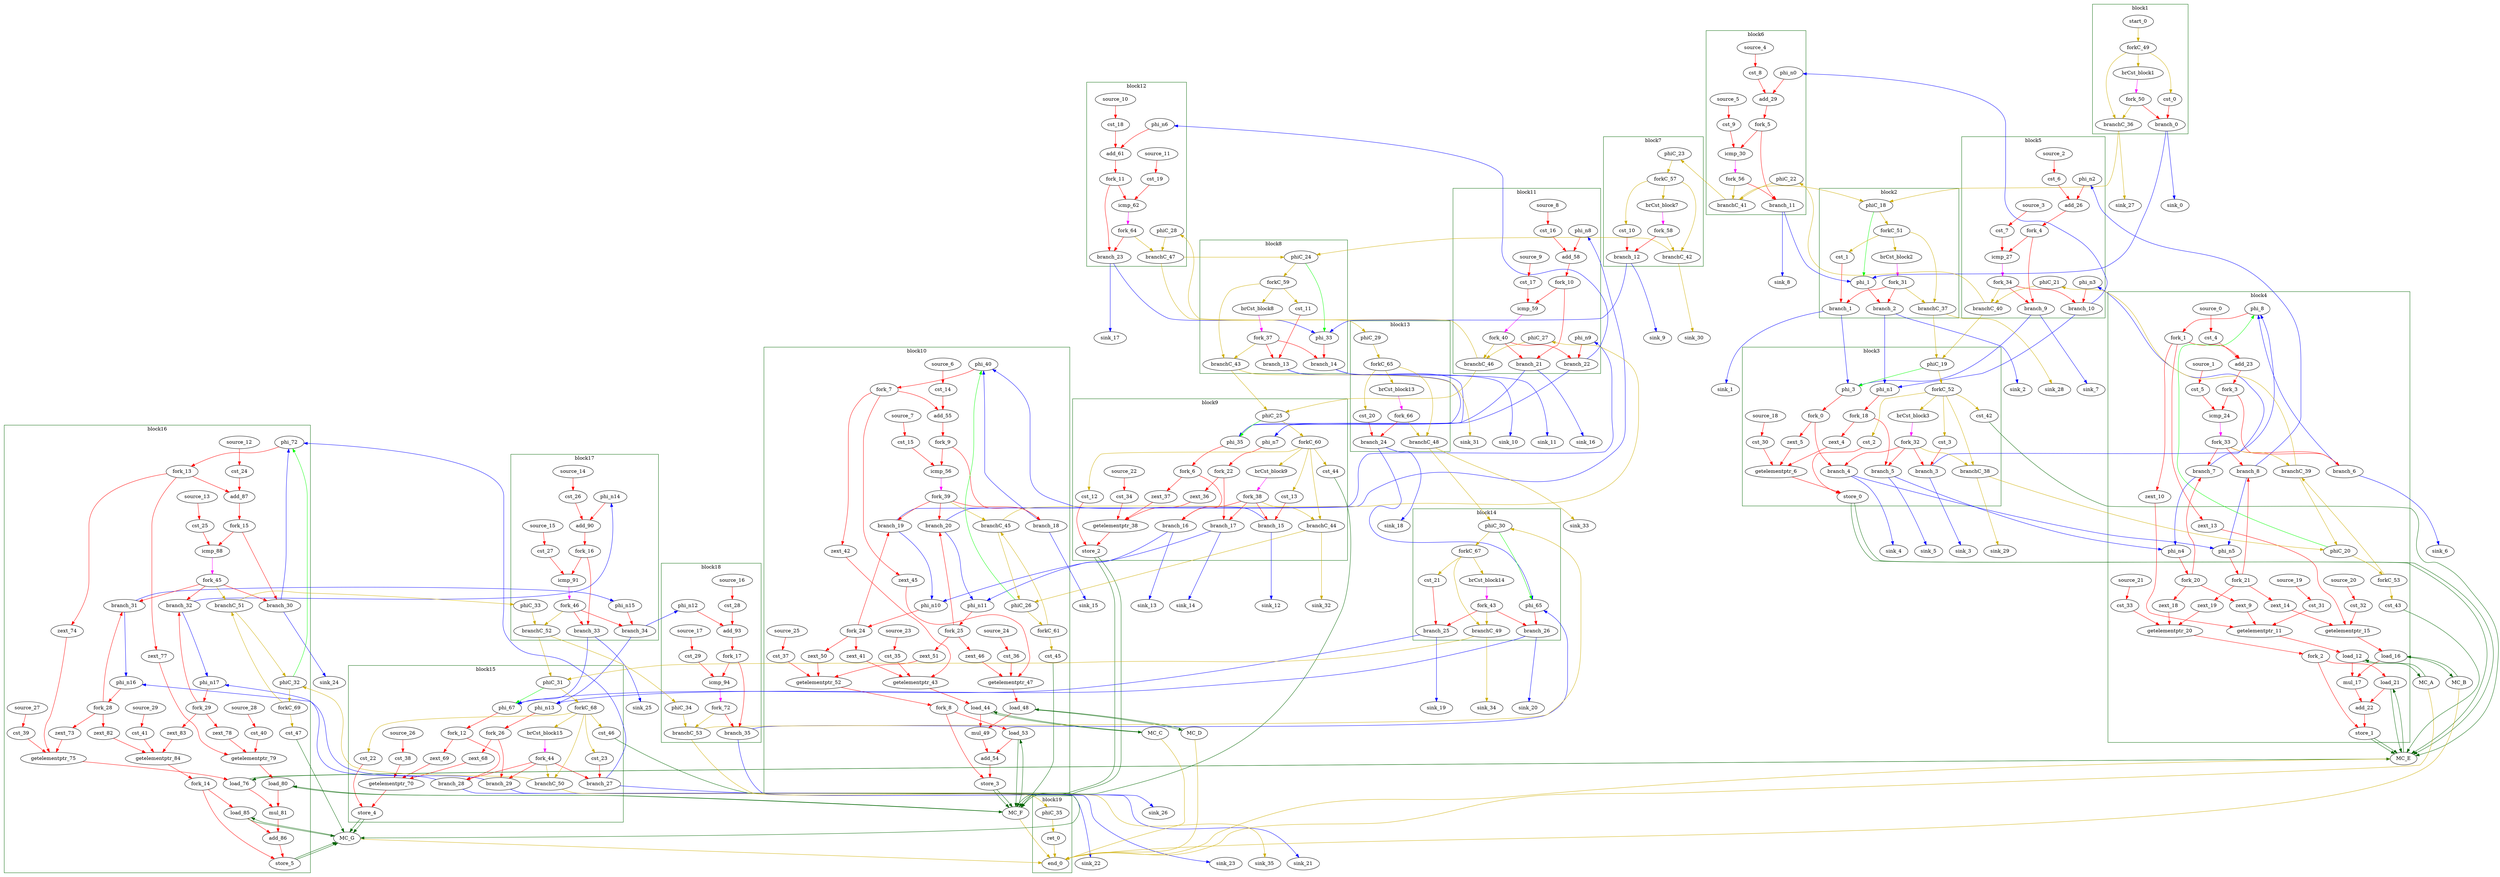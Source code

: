 Digraph G {
	splines=spline;
//DHLS version: 0.1.1" [shape = "none" pos = "20,20!"]
		"brCst_block1" [type = "Constant", bbID= 1, in = "in1:1", out = "out1:1", value = "0x1"];
		"cst_0" [type = "Constant", bbID= 1, in = "in1:1", out = "out1:1", value = "0x00000000"];
		"phi_1" [type = "Mux", bbID= 2, in = "in1?:1 in2:4 in3:4 ", out = "out1:4", delay=1.624];
		"brCst_block2" [type = "Constant", bbID= 2, in = "in1:1", out = "out1:1", value = "0x1"];
		"cst_1" [type = "Constant", bbID= 2, in = "in1:1", out = "out1:1", value = "0x00000000"];
		"phi_3" [type = "Mux", bbID= 3, in = "in1?:1 in2:4 in3:4 ", out = "out1:4", delay=1.624];
		"zext_4" [type = "Operator", bbID= 3, op = "zext_op", in = "in1:4 ", out = "out1:4 ", delay=0.000, latency=0, II=1];
		"zext_5" [type = "Operator", bbID= 3, op = "zext_op", in = "in1:4 ", out = "out1:4 ", delay=0.000, latency=0, II=1];
		"getelementptr_6" [type = "Operator", bbID= 3, op = "getelementptr_op", in = "in1:32 in2:32 in3:32 ", out = "out1:32 ", constants=1, delay=8.328, latency=0, II=1];
		"cst_2" [type = "Constant", bbID= 3, in = "in1:1", out = "out1:1", value = "0x00000000"];
		"store_0" [type = "Operator", bbID= 3, op = "mc_store_op", bbID= 3, portId= 0, in = "in1:1 in2:32 ", out = "out1:1 out2:32 ", delay=8.058, latency=0, II=1];
		"brCst_block3" [type = "Constant", bbID= 3, in = "in1:1", out = "out1:1", value = "0x1"];
		"cst_3" [type = "Constant", bbID= 3, in = "in1:1", out = "out1:1", value = "0x00000000"];
		"phi_8" [type = "Mux", bbID= 4, in = "in1?:1 in2:4 in3:4 ", out = "out1:4", delay=1.624];
		"zext_9" [type = "Operator", bbID= 4, op = "zext_op", in = "in1:4 ", out = "out1:4 ", delay=0.000, latency=0, II=1];
		"zext_10" [type = "Operator", bbID= 4, op = "zext_op", in = "in1:4 ", out = "out1:4 ", delay=0.000, latency=0, II=1];
		"getelementptr_11" [type = "Operator", bbID= 4, op = "getelementptr_op", in = "in1:32 in2:32 in3:32 ", out = "out1:32 ", constants=1, delay=8.328, latency=0, II=1];
		"load_12" [type = "Operator", bbID= 4, op = "mc_load_op", bbID= 4, portId= 0, in = "in1:32 in2:32 ", out = "out1:32 out2:32 ", delay=7.999, latency=2, II=1];
		"zext_13" [type = "Operator", bbID= 4, op = "zext_op", in = "in1:4 ", out = "out1:4 ", delay=0.000, latency=0, II=1];
		"zext_14" [type = "Operator", bbID= 4, op = "zext_op", in = "in1:4 ", out = "out1:4 ", delay=0.000, latency=0, II=1];
		"getelementptr_15" [type = "Operator", bbID= 4, op = "getelementptr_op", in = "in1:32 in2:32 in3:32 ", out = "out1:32 ", constants=1, delay=8.328, latency=0, II=1];
		"load_16" [type = "Operator", bbID= 4, op = "mc_load_op", bbID= 4, portId= 0, in = "in1:32 in2:32 ", out = "out1:32 out2:32 ", delay=7.999, latency=2, II=1];
		"mul_17" [type = "Operator", bbID= 4, op = "mul_op", in = "in1:32 in2:32 ", out = "out1:32 ", delay=0.000, latency=4, II=1];
		"zext_18" [type = "Operator", bbID= 4, op = "zext_op", in = "in1:4 ", out = "out1:4 ", delay=0.000, latency=0, II=1];
		"zext_19" [type = "Operator", bbID= 4, op = "zext_op", in = "in1:4 ", out = "out1:4 ", delay=0.000, latency=0, II=1];
		"getelementptr_20" [type = "Operator", bbID= 4, op = "getelementptr_op", in = "in1:32 in2:32 in3:32 ", out = "out1:32 ", constants=1, delay=8.328, latency=0, II=1];
		"load_21" [type = "Operator", bbID= 4, op = "mc_load_op", bbID= 4, portId= 0, in = "in1:32 in2:32 ", out = "out1:32 out2:32 ", delay=7.999, latency=2, II=1];
		"add_22" [type = "Operator", bbID= 4, op = "add_op", in = "in1:32 in2:32 ", out = "out1:32 ", delay=3.146, latency=0, II=1];
		"store_1" [type = "Operator", bbID= 4, op = "mc_store_op", bbID= 4, portId= 1, in = "in1:32 in2:32 ", out = "out1:32 out2:32 ", delay=8.058, latency=0, II=1];
		"cst_4" [type = "Constant", bbID= 4, in = "in1:1", out = "out1:1", value = "0x00000001"];
		"add_23" [type = "Operator", bbID= 4, op = "add_op", in = "in1:4 in2:4 ", out = "out1:4 ", delay=3.146, latency=0, II=1];
		"cst_5" [type = "Constant", bbID= 4, in = "in1:4", out = "out1:4", value = "0x0000000A"];
		"icmp_24" [type = "Operator", bbID= 4, op = "icmp_ult_op", in = "in1:4 in2:4 ", out = "out1:1 ", delay=3.439, latency=0, II=1];
		"cst_6" [type = "Constant", bbID= 5, in = "in1:1", out = "out1:1", value = "0x00000001"];
		"add_26" [type = "Operator", bbID= 5, op = "add_op", in = "in1:4 in2:4 ", out = "out1:4 ", delay=3.146, latency=0, II=1];
		"cst_7" [type = "Constant", bbID= 5, in = "in1:4", out = "out1:4", value = "0x0000000A"];
		"icmp_27" [type = "Operator", bbID= 5, op = "icmp_ult_op", in = "in1:4 in2:4 ", out = "out1:1 ", delay=3.439, latency=0, II=1];
		"cst_8" [type = "Constant", bbID= 6, in = "in1:1", out = "out1:1", value = "0x00000001"];
		"add_29" [type = "Operator", bbID= 6, op = "add_op", in = "in1:4 in2:4 ", out = "out1:4 ", delay=3.146, latency=0, II=1];
		"cst_9" [type = "Constant", bbID= 6, in = "in1:4", out = "out1:4", value = "0x0000000A"];
		"icmp_30" [type = "Operator", bbID= 6, op = "icmp_ult_op", in = "in1:4 in2:4 ", out = "out1:1 ", delay=3.439, latency=0, II=1];
		"brCst_block7" [type = "Constant", bbID= 7, in = "in1:1", out = "out1:1", value = "0x1"];
		"cst_10" [type = "Constant", bbID= 7, in = "in1:1", out = "out1:1", value = "0x00000000"];
		"phi_33" [type = "Mux", bbID= 8, in = "in1?:1 in2:4 in3:4 ", out = "out1:4", delay=1.624];
		"brCst_block8" [type = "Constant", bbID= 8, in = "in1:1", out = "out1:1", value = "0x1"];
		"cst_11" [type = "Constant", bbID= 8, in = "in1:1", out = "out1:1", value = "0x00000000"];
		"phi_35" [type = "Mux", bbID= 9, in = "in1?:1 in2:4 in3:4 ", out = "out1:4", delay=1.624];
		"zext_36" [type = "Operator", bbID= 9, op = "zext_op", in = "in1:4 ", out = "out1:4 ", delay=0.000, latency=0, II=1];
		"zext_37" [type = "Operator", bbID= 9, op = "zext_op", in = "in1:4 ", out = "out1:4 ", delay=0.000, latency=0, II=1];
		"getelementptr_38" [type = "Operator", bbID= 9, op = "getelementptr_op", in = "in1:32 in2:32 in3:32 ", out = "out1:32 ", constants=1, delay=8.328, latency=0, II=1];
		"cst_12" [type = "Constant", bbID= 9, in = "in1:1", out = "out1:1", value = "0x00000000"];
		"store_2" [type = "Operator", bbID= 9, op = "mc_store_op", bbID= 9, portId= 0, in = "in1:1 in2:32 ", out = "out1:1 out2:32 ", delay=8.058, latency=0, II=1];
		"brCst_block9" [type = "Constant", bbID= 9, in = "in1:1", out = "out1:1", value = "0x1"];
		"cst_13" [type = "Constant", bbID= 9, in = "in1:1", out = "out1:1", value = "0x00000000"];
		"phi_40" [type = "Mux", bbID= 10, in = "in1?:1 in2:4 in3:4 ", out = "out1:4", delay=1.624];
		"zext_41" [type = "Operator", bbID= 10, op = "zext_op", in = "in1:4 ", out = "out1:4 ", delay=0.000, latency=0, II=1];
		"zext_42" [type = "Operator", bbID= 10, op = "zext_op", in = "in1:4 ", out = "out1:4 ", delay=0.000, latency=0, II=1];
		"getelementptr_43" [type = "Operator", bbID= 10, op = "getelementptr_op", in = "in1:32 in2:32 in3:32 ", out = "out1:32 ", constants=1, delay=8.328, latency=0, II=1];
		"load_44" [type = "Operator", bbID= 10, op = "mc_load_op", bbID= 10, portId= 0, in = "in1:32 in2:32 ", out = "out1:32 out2:32 ", delay=7.999, latency=2, II=1];
		"zext_45" [type = "Operator", bbID= 10, op = "zext_op", in = "in1:4 ", out = "out1:4 ", delay=0.000, latency=0, II=1];
		"zext_46" [type = "Operator", bbID= 10, op = "zext_op", in = "in1:4 ", out = "out1:4 ", delay=0.000, latency=0, II=1];
		"getelementptr_47" [type = "Operator", bbID= 10, op = "getelementptr_op", in = "in1:32 in2:32 in3:32 ", out = "out1:32 ", constants=1, delay=8.328, latency=0, II=1];
		"load_48" [type = "Operator", bbID= 10, op = "mc_load_op", bbID= 10, portId= 0, in = "in1:32 in2:32 ", out = "out1:32 out2:32 ", delay=7.999, latency=2, II=1];
		"mul_49" [type = "Operator", bbID= 10, op = "mul_op", in = "in1:32 in2:32 ", out = "out1:32 ", delay=0.000, latency=4, II=1];
		"zext_50" [type = "Operator", bbID= 10, op = "zext_op", in = "in1:4 ", out = "out1:4 ", delay=0.000, latency=0, II=1];
		"zext_51" [type = "Operator", bbID= 10, op = "zext_op", in = "in1:4 ", out = "out1:4 ", delay=0.000, latency=0, II=1];
		"getelementptr_52" [type = "Operator", bbID= 10, op = "getelementptr_op", in = "in1:32 in2:32 in3:32 ", out = "out1:32 ", constants=1, delay=8.328, latency=0, II=1];
		"load_53" [type = "Operator", bbID= 10, op = "mc_load_op", bbID= 10, portId= 0, in = "in1:32 in2:32 ", out = "out1:32 out2:32 ", delay=7.999, latency=2, II=1];
		"add_54" [type = "Operator", bbID= 10, op = "add_op", in = "in1:32 in2:32 ", out = "out1:32 ", delay=3.146, latency=0, II=1];
		"store_3" [type = "Operator", bbID= 10, op = "mc_store_op", bbID= 10, portId= 1, in = "in1:32 in2:32 ", out = "out1:32 out2:32 ", delay=8.058, latency=0, II=1];
		"cst_14" [type = "Constant", bbID= 10, in = "in1:1", out = "out1:1", value = "0x00000001"];
		"add_55" [type = "Operator", bbID= 10, op = "add_op", in = "in1:4 in2:4 ", out = "out1:4 ", delay=3.146, latency=0, II=1];
		"cst_15" [type = "Constant", bbID= 10, in = "in1:4", out = "out1:4", value = "0x0000000A"];
		"icmp_56" [type = "Operator", bbID= 10, op = "icmp_ult_op", in = "in1:4 in2:4 ", out = "out1:1 ", delay=3.439, latency=0, II=1];
		"cst_16" [type = "Constant", bbID= 11, in = "in1:1", out = "out1:1", value = "0x00000001"];
		"add_58" [type = "Operator", bbID= 11, op = "add_op", in = "in1:4 in2:4 ", out = "out1:4 ", delay=3.146, latency=0, II=1];
		"cst_17" [type = "Constant", bbID= 11, in = "in1:4", out = "out1:4", value = "0x0000000A"];
		"icmp_59" [type = "Operator", bbID= 11, op = "icmp_ult_op", in = "in1:4 in2:4 ", out = "out1:1 ", delay=3.439, latency=0, II=1];
		"cst_18" [type = "Constant", bbID= 12, in = "in1:1", out = "out1:1", value = "0x00000001"];
		"add_61" [type = "Operator", bbID= 12, op = "add_op", in = "in1:4 in2:4 ", out = "out1:4 ", delay=3.146, latency=0, II=1];
		"cst_19" [type = "Constant", bbID= 12, in = "in1:4", out = "out1:4", value = "0x0000000A"];
		"icmp_62" [type = "Operator", bbID= 12, op = "icmp_ult_op", in = "in1:4 in2:4 ", out = "out1:1 ", delay=3.439, latency=0, II=1];
		"brCst_block13" [type = "Constant", bbID= 13, in = "in1:1", out = "out1:1", value = "0x1"];
		"cst_20" [type = "Constant", bbID= 13, in = "in1:1", out = "out1:1", value = "0x00000000"];
		"phi_65" [type = "Mux", bbID= 14, in = "in1?:1 in2:4 in3:4 ", out = "out1:4", delay=1.624];
		"brCst_block14" [type = "Constant", bbID= 14, in = "in1:1", out = "out1:1", value = "0x1"];
		"cst_21" [type = "Constant", bbID= 14, in = "in1:1", out = "out1:1", value = "0x00000000"];
		"phi_67" [type = "Mux", bbID= 15, in = "in1?:1 in2:4 in3:4 ", out = "out1:4", delay=1.624];
		"zext_68" [type = "Operator", bbID= 15, op = "zext_op", in = "in1:4 ", out = "out1:4 ", delay=0.000, latency=0, II=1];
		"zext_69" [type = "Operator", bbID= 15, op = "zext_op", in = "in1:4 ", out = "out1:4 ", delay=0.000, latency=0, II=1];
		"getelementptr_70" [type = "Operator", bbID= 15, op = "getelementptr_op", in = "in1:32 in2:32 in3:32 ", out = "out1:32 ", constants=1, delay=8.328, latency=0, II=1];
		"cst_22" [type = "Constant", bbID= 15, in = "in1:1", out = "out1:1", value = "0x00000000"];
		"store_4" [type = "Operator", bbID= 15, op = "mc_store_op", bbID= 15, portId= 0, in = "in1:1 in2:32 ", out = "out1:1 out2:32 ", delay=8.058, latency=0, II=1];
		"brCst_block15" [type = "Constant", bbID= 15, in = "in1:1", out = "out1:1", value = "0x1"];
		"cst_23" [type = "Constant", bbID= 15, in = "in1:1", out = "out1:1", value = "0x00000000"];
		"phi_72" [type = "Mux", bbID= 16, in = "in1?:1 in2:4 in3:4 ", out = "out1:4", delay=1.624];
		"zext_73" [type = "Operator", bbID= 16, op = "zext_op", in = "in1:4 ", out = "out1:4 ", delay=0.000, latency=0, II=1];
		"zext_74" [type = "Operator", bbID= 16, op = "zext_op", in = "in1:4 ", out = "out1:4 ", delay=0.000, latency=0, II=1];
		"getelementptr_75" [type = "Operator", bbID= 16, op = "getelementptr_op", in = "in1:32 in2:32 in3:32 ", out = "out1:32 ", constants=1, delay=8.328, latency=0, II=1];
		"load_76" [type = "Operator", bbID= 16, op = "mc_load_op", bbID= 16, portId= 1, in = "in1:32 in2:32 ", out = "out1:32 out2:32 ", delay=7.999, latency=2, II=1];
		"zext_77" [type = "Operator", bbID= 16, op = "zext_op", in = "in1:4 ", out = "out1:4 ", delay=0.000, latency=0, II=1];
		"zext_78" [type = "Operator", bbID= 16, op = "zext_op", in = "in1:4 ", out = "out1:4 ", delay=0.000, latency=0, II=1];
		"getelementptr_79" [type = "Operator", bbID= 16, op = "getelementptr_op", in = "in1:32 in2:32 in3:32 ", out = "out1:32 ", constants=1, delay=8.328, latency=0, II=1];
		"load_80" [type = "Operator", bbID= 16, op = "mc_load_op", bbID= 16, portId= 1, in = "in1:32 in2:32 ", out = "out1:32 out2:32 ", delay=7.999, latency=2, II=1];
		"mul_81" [type = "Operator", bbID= 16, op = "mul_op", in = "in1:32 in2:32 ", out = "out1:32 ", delay=0.000, latency=4, II=1];
		"zext_82" [type = "Operator", bbID= 16, op = "zext_op", in = "in1:4 ", out = "out1:4 ", delay=0.000, latency=0, II=1];
		"zext_83" [type = "Operator", bbID= 16, op = "zext_op", in = "in1:4 ", out = "out1:4 ", delay=0.000, latency=0, II=1];
		"getelementptr_84" [type = "Operator", bbID= 16, op = "getelementptr_op", in = "in1:32 in2:32 in3:32 ", out = "out1:32 ", constants=1, delay=8.328, latency=0, II=1];
		"load_85" [type = "Operator", bbID= 16, op = "mc_load_op", bbID= 16, portId= 0, in = "in1:32 in2:32 ", out = "out1:32 out2:32 ", delay=7.999, latency=2, II=1];
		"add_86" [type = "Operator", bbID= 16, op = "add_op", in = "in1:32 in2:32 ", out = "out1:32 ", delay=3.146, latency=0, II=1];
		"store_5" [type = "Operator", bbID= 16, op = "mc_store_op", bbID= 16, portId= 1, in = "in1:32 in2:32 ", out = "out1:32 out2:32 ", delay=8.058, latency=0, II=1];
		"cst_24" [type = "Constant", bbID= 16, in = "in1:1", out = "out1:1", value = "0x00000001"];
		"add_87" [type = "Operator", bbID= 16, op = "add_op", in = "in1:4 in2:4 ", out = "out1:4 ", delay=3.146, latency=0, II=1];
		"cst_25" [type = "Constant", bbID= 16, in = "in1:4", out = "out1:4", value = "0x0000000A"];
		"icmp_88" [type = "Operator", bbID= 16, op = "icmp_ult_op", in = "in1:4 in2:4 ", out = "out1:1 ", delay=3.439, latency=0, II=1];
		"cst_26" [type = "Constant", bbID= 17, in = "in1:1", out = "out1:1", value = "0x00000001"];
		"add_90" [type = "Operator", bbID= 17, op = "add_op", in = "in1:4 in2:4 ", out = "out1:4 ", delay=3.146, latency=0, II=1];
		"cst_27" [type = "Constant", bbID= 17, in = "in1:4", out = "out1:4", value = "0x0000000A"];
		"icmp_91" [type = "Operator", bbID= 17, op = "icmp_ult_op", in = "in1:4 in2:4 ", out = "out1:1 ", delay=3.439, latency=0, II=1];
		"cst_28" [type = "Constant", bbID= 18, in = "in1:1", out = "out1:1", value = "0x00000001"];
		"add_93" [type = "Operator", bbID= 18, op = "add_op", in = "in1:4 in2:4 ", out = "out1:4 ", delay=3.146, latency=0, II=1];
		"cst_29" [type = "Constant", bbID= 18, in = "in1:4", out = "out1:4", value = "0x0000000A"];
		"icmp_94" [type = "Operator", bbID= 18, op = "icmp_ult_op", in = "in1:4 in2:4 ", out = "out1:1 ", delay=3.439, latency=0, II=1];
		"ret_0" [type = "Operator", bbID= 19, op = "ret_op", in = "in1:0 ", out = "out1:0 ", delay=0.000, latency=0, II=1];
		"cst_30" [type = "Constant", bbID= 3, in = "in1:4", out = "out1:4", value = "0x0000000A"];
		"cst_31" [type = "Constant", bbID= 4, in = "in1:4", out = "out1:4", value = "0x0000000A"];
		"cst_32" [type = "Constant", bbID= 4, in = "in1:4", out = "out1:4", value = "0x0000000A"];
		"cst_33" [type = "Constant", bbID= 4, in = "in1:4", out = "out1:4", value = "0x0000000A"];
		"cst_34" [type = "Constant", bbID= 9, in = "in1:4", out = "out1:4", value = "0x0000000A"];
		"cst_35" [type = "Constant", bbID= 10, in = "in1:4", out = "out1:4", value = "0x0000000A"];
		"cst_36" [type = "Constant", bbID= 10, in = "in1:4", out = "out1:4", value = "0x0000000A"];
		"cst_37" [type = "Constant", bbID= 10, in = "in1:4", out = "out1:4", value = "0x0000000A"];
		"cst_38" [type = "Constant", bbID= 15, in = "in1:4", out = "out1:4", value = "0x0000000A"];
		"cst_39" [type = "Constant", bbID= 16, in = "in1:4", out = "out1:4", value = "0x0000000A"];
		"cst_40" [type = "Constant", bbID= 16, in = "in1:4", out = "out1:4", value = "0x0000000A"];
		"cst_41" [type = "Constant", bbID= 16, in = "in1:4", out = "out1:4", value = "0x0000000A"];
		"phi_n0" [type = "Merge", bbID= 6, in = "in1:4 ", out = "out1:4", delay=0.000];
		"phi_n1" [type = "Merge", bbID= 3, in = "in1:4 in2:4 ", out = "out1:4", delay=1.624];
		"phi_n2" [type = "Merge", bbID= 5, in = "in1:4 ", out = "out1:4", delay=0.000];
		"phi_n3" [type = "Merge", bbID= 5, in = "in1:4 ", out = "out1:4", delay=0.000];
		"phi_n4" [type = "Merge", bbID= 4, in = "in1:4 in2:4 ", out = "out1:4", delay=1.624];
		"phi_n5" [type = "Merge", bbID= 4, in = "in1:4 in2:4 ", out = "out1:4", delay=1.624];
		"phi_n6" [type = "Merge", bbID= 12, in = "in1:4 ", out = "out1:4", delay=0.000];
		"phi_n7" [type = "Merge", bbID= 9, in = "in1:4 in2:4 ", out = "out1:4", delay=1.624];
		"phi_n8" [type = "Merge", bbID= 11, in = "in1:4 ", out = "out1:4", delay=0.000];
		"phi_n9" [type = "Merge", bbID= 11, in = "in1:4 ", out = "out1:4", delay=0.000];
		"phi_n10" [type = "Merge", bbID= 10, in = "in1:4 in2:4 ", out = "out1:4", delay=1.624];
		"phi_n11" [type = "Merge", bbID= 10, in = "in1:4 in2:4 ", out = "out1:4", delay=1.624];
		"phi_n12" [type = "Merge", bbID= 18, in = "in1:4 ", out = "out1:4", delay=0.000];
		"phi_n13" [type = "Merge", bbID= 15, in = "in1:4 in2:4 ", out = "out1:4", delay=1.624];
		"phi_n14" [type = "Merge", bbID= 17, in = "in1:4 ", out = "out1:4", delay=0.000];
		"phi_n15" [type = "Merge", bbID= 17, in = "in1:4 ", out = "out1:4", delay=0.000];
		"phi_n16" [type = "Merge", bbID= 16, in = "in1:4 in2:4 ", out = "out1:4", delay=1.624];
		"phi_n17" [type = "Merge", bbID= 16, in = "in1:4 in2:4 ", out = "out1:4", delay=1.624];
		"fork_0" [type = "Fork", bbID= 3, in = "in1:4", out = "out1:4 out2:4 "];
		"fork_1" [type = "Fork", bbID= 4, in = "in1:4", out = "out1:4 out2:4 out3:4 "];
		"fork_2" [type = "Fork", bbID= 4, in = "in1:32", out = "out1:32 out2:32 "];
		"fork_3" [type = "Fork", bbID= 4, in = "in1:4", out = "out1:4 out2:4 "];
		"fork_4" [type = "Fork", bbID= 5, in = "in1:4", out = "out1:4 out2:4 "];
		"fork_5" [type = "Fork", bbID= 6, in = "in1:4", out = "out1:4 out2:4 "];
		"fork_6" [type = "Fork", bbID= 9, in = "in1:4", out = "out1:4 out2:4 "];
		"fork_7" [type = "Fork", bbID= 10, in = "in1:4", out = "out1:4 out2:4 out3:4 "];
		"fork_8" [type = "Fork", bbID= 10, in = "in1:32", out = "out1:32 out2:32 "];
		"fork_9" [type = "Fork", bbID= 10, in = "in1:4", out = "out1:4 out2:4 "];
		"fork_10" [type = "Fork", bbID= 11, in = "in1:4", out = "out1:4 out2:4 "];
		"fork_11" [type = "Fork", bbID= 12, in = "in1:4", out = "out1:4 out2:4 "];
		"fork_12" [type = "Fork", bbID= 15, in = "in1:4", out = "out1:4 out2:4 "];
		"fork_13" [type = "Fork", bbID= 16, in = "in1:4", out = "out1:4 out2:4 out3:4 "];
		"fork_14" [type = "Fork", bbID= 16, in = "in1:32", out = "out1:32 out2:32 "];
		"fork_15" [type = "Fork", bbID= 16, in = "in1:4", out = "out1:4 out2:4 "];
		"fork_16" [type = "Fork", bbID= 17, in = "in1:4", out = "out1:4 out2:4 "];
		"fork_17" [type = "Fork", bbID= 18, in = "in1:4", out = "out1:4 out2:4 "];
		"fork_18" [type = "Fork", bbID= 3, in = "in1:4", out = "out1:4 out2:4 "];
		"fork_20" [type = "Fork", bbID= 4, in = "in1:4", out = "out1:4 out2:4 out3:4 "];
		"fork_21" [type = "Fork", bbID= 4, in = "in1:4", out = "out1:4 out2:4 out3:4 "];
		"fork_22" [type = "Fork", bbID= 9, in = "in1:4", out = "out1:4 out2:4 "];
		"fork_24" [type = "Fork", bbID= 10, in = "in1:4", out = "out1:4 out2:4 out3:4 "];
		"fork_25" [type = "Fork", bbID= 10, in = "in1:4", out = "out1:4 out2:4 out3:4 "];
		"fork_26" [type = "Fork", bbID= 15, in = "in1:4", out = "out1:4 out2:4 "];
		"fork_28" [type = "Fork", bbID= 16, in = "in1:4", out = "out1:4 out2:4 out3:4 "];
		"fork_29" [type = "Fork", bbID= 16, in = "in1:4", out = "out1:4 out2:4 out3:4 "];
		"branch_0" [type = "Branch", bbID= 1,  in = "in1:1 in2?:1", out = "out1+:1 out2-:1"];
		"branch_1" [type = "Branch", bbID= 2,  in = "in1:1 in2?:1", out = "out1+:1 out2-:1"];
		"branch_2" [type = "Branch", bbID= 2,  in = "in1:4 in2?:1", out = "out1+:4 out2-:4"];
		"fork_31" [type = "Fork", bbID= 2, in = "in1:1", out = "out1:1 out2:1 out3:1 "];
		"branch_3" [type = "Branch", bbID= 3,  in = "in1:1 in2?:1", out = "out1+:1 out2-:1"];
		"branch_4" [type = "Branch", bbID= 3,  in = "in1:4 in2?:1", out = "out1+:4 out2-:4"];
		"branch_5" [type = "Branch", bbID= 3,  in = "in1:4 in2?:1", out = "out1+:4 out2-:4"];
		"fork_32" [type = "Fork", bbID= 3, in = "in1:1", out = "out1:1 out2:1 out3:1 out4:1 "];
		"branch_6" [type = "Branch", bbID= 4,  in = "in1:4 in2?:1", out = "out1+:4 out2-:4"];
		"branch_7" [type = "Branch", bbID= 4,  in = "in1:4 in2?:1", out = "out1+:4 out2-:4"];
		"branch_8" [type = "Branch", bbID= 4,  in = "in1:4 in2?:1", out = "out1+:4 out2-:4"];
		"fork_33" [type = "Fork", bbID= 4, in = "in1:1", out = "out1:1 out2:1 out3:1 out4:1 "];
		"branch_9" [type = "Branch", bbID= 5,  in = "in1:4 in2?:1", out = "out1+:4 out2-:4"];
		"branch_10" [type = "Branch", bbID= 5,  in = "in1:4 in2?:1", out = "out1+:4 out2-:4"];
		"fork_34" [type = "Fork", bbID= 5, in = "in1:1", out = "out1:1 out2:1 out3:1 "];
		"branch_11" [type = "Branch", bbID= 6,  in = "in1:4 in2?:1", out = "out1+:4 out2-:4"];
		"branch_12" [type = "Branch", bbID= 7,  in = "in1:1 in2?:1", out = "out1+:1 out2-:1"];
		"branch_13" [type = "Branch", bbID= 8,  in = "in1:1 in2?:1", out = "out1+:1 out2-:1"];
		"branch_14" [type = "Branch", bbID= 8,  in = "in1:4 in2?:1", out = "out1+:4 out2-:4"];
		"fork_37" [type = "Fork", bbID= 8, in = "in1:1", out = "out1:1 out2:1 out3:1 "];
		"branch_15" [type = "Branch", bbID= 9,  in = "in1:1 in2?:1", out = "out1+:1 out2-:1"];
		"branch_16" [type = "Branch", bbID= 9,  in = "in1:4 in2?:1", out = "out1+:4 out2-:4"];
		"branch_17" [type = "Branch", bbID= 9,  in = "in1:4 in2?:1", out = "out1+:4 out2-:4"];
		"fork_38" [type = "Fork", bbID= 9, in = "in1:1", out = "out1:1 out2:1 out3:1 out4:1 "];
		"branch_18" [type = "Branch", bbID= 10,  in = "in1:4 in2?:1", out = "out1+:4 out2-:4"];
		"branch_19" [type = "Branch", bbID= 10,  in = "in1:4 in2?:1", out = "out1+:4 out2-:4"];
		"branch_20" [type = "Branch", bbID= 10,  in = "in1:4 in2?:1", out = "out1+:4 out2-:4"];
		"fork_39" [type = "Fork", bbID= 10, in = "in1:1", out = "out1:1 out2:1 out3:1 out4:1 "];
		"branch_21" [type = "Branch", bbID= 11,  in = "in1:4 in2?:1", out = "out1+:4 out2-:4"];
		"branch_22" [type = "Branch", bbID= 11,  in = "in1:4 in2?:1", out = "out1+:4 out2-:4"];
		"fork_40" [type = "Fork", bbID= 11, in = "in1:1", out = "out1:1 out2:1 out3:1 "];
		"branch_23" [type = "Branch", bbID= 12,  in = "in1:4 in2?:1", out = "out1+:4 out2-:4"];
		"branch_24" [type = "Branch", bbID= 13,  in = "in1:1 in2?:1", out = "out1+:1 out2-:1"];
		"branch_25" [type = "Branch", bbID= 14,  in = "in1:1 in2?:1", out = "out1+:1 out2-:1"];
		"branch_26" [type = "Branch", bbID= 14,  in = "in1:4 in2?:1", out = "out1+:4 out2-:4"];
		"fork_43" [type = "Fork", bbID= 14, in = "in1:1", out = "out1:1 out2:1 out3:1 "];
		"branch_27" [type = "Branch", bbID= 15,  in = "in1:1 in2?:1", out = "out1+:1 out2-:1"];
		"branch_28" [type = "Branch", bbID= 15,  in = "in1:4 in2?:1", out = "out1+:4 out2-:4"];
		"branch_29" [type = "Branch", bbID= 15,  in = "in1:4 in2?:1", out = "out1+:4 out2-:4"];
		"fork_44" [type = "Fork", bbID= 15, in = "in1:1", out = "out1:1 out2:1 out3:1 out4:1 "];
		"branch_30" [type = "Branch", bbID= 16,  in = "in1:4 in2?:1", out = "out1+:4 out2-:4"];
		"branch_31" [type = "Branch", bbID= 16,  in = "in1:4 in2?:1", out = "out1+:4 out2-:4"];
		"branch_32" [type = "Branch", bbID= 16,  in = "in1:4 in2?:1", out = "out1+:4 out2-:4"];
		"fork_45" [type = "Fork", bbID= 16, in = "in1:1", out = "out1:1 out2:1 out3:1 out4:1 "];
		"branch_33" [type = "Branch", bbID= 17,  in = "in1:4 in2?:1", out = "out1+:4 out2-:4"];
		"branch_34" [type = "Branch", bbID= 17,  in = "in1:4 in2?:1", out = "out1+:4 out2-:4"];
		"fork_46" [type = "Fork", bbID= 17, in = "in1:1", out = "out1:1 out2:1 out3:1 "];
		"branch_35" [type = "Branch", bbID= 18,  in = "in1:4 in2?:1", out = "out1+:4 out2-:4"];
		"MC_E" [type = "MC", bbID= 0, in = "in1:32*c0 in2:32*c1 in3:32*s0a in4:32*s0d in5:32*l0a in6:32*s1a in7:32*s1d in8:32*l1a ", out = "out1:32*l0d out2:32*l1d out3:0*e ", memory = "E", bbcount = 2, ldcount = 2, stcount = 2];
		"cst_42" [type = "Constant", bbID= 3, in = "in1:1", out = "out1:1", value = "0x00000001"];
		"MC_A" [type = "MC", bbID= 0, in = "in1:32*l0a ", out = "out1:32*l0d out2:0*e ", memory = "A", bbcount = 0, ldcount = 1, stcount = 0];
		"MC_B" [type = "MC", bbID= 0, in = "in1:32*l0a ", out = "out1:32*l0d out2:0*e ", memory = "B", bbcount = 0, ldcount = 1, stcount = 0];
		"cst_43" [type = "Constant", bbID= 4, in = "in1:1", out = "out1:1", value = "0x00000001"];
		"MC_F" [type = "MC", bbID= 0, in = "in1:32*c0 in2:32*c1 in3:32*s0a in4:32*s0d in5:32*l0a in6:32*s1a in7:32*s1d in8:32*l1a ", out = "out1:32*l0d out2:32*l1d out3:0*e ", memory = "F", bbcount = 2, ldcount = 2, stcount = 2];
		"cst_44" [type = "Constant", bbID= 9, in = "in1:1", out = "out1:1", value = "0x00000001"];
		"MC_C" [type = "MC", bbID= 0, in = "in1:32*l0a ", out = "out1:32*l0d out2:0*e ", memory = "C", bbcount = 0, ldcount = 1, stcount = 0];
		"MC_D" [type = "MC", bbID= 0, in = "in1:32*l0a ", out = "out1:32*l0d out2:0*e ", memory = "D", bbcount = 0, ldcount = 1, stcount = 0];
		"cst_45" [type = "Constant", bbID= 10, in = "in1:1", out = "out1:1", value = "0x00000001"];
		"MC_G" [type = "MC", bbID= 0, in = "in1:32*c0 in2:32*c1 in3:32*s0a in4:32*s0d in5:32*l0a in6:32*s1a in7:32*s1d ", out = "out1:32*l0d out2:0*e ", memory = "G", bbcount = 2, ldcount = 1, stcount = 2];
		"cst_46" [type = "Constant", bbID= 15, in = "in1:1", out = "out1:1", value = "0x00000001"];
		"cst_47" [type = "Constant", bbID= 16, in = "in1:1", out = "out1:1", value = "0x00000001"];
		"end_0" [type = "Exit", bbID= 0, in = "in1:0*e in2:0*e in3:0*e in4:0*e in5:0*e in6:0*e in7:0*e in8:0 ", out = "out1:0"];
		"start_0" [type = "Entry", control= "true", bbID= 1, in = "in1:0", out = "out1:0"];
		"forkC_49" [type = "Fork", bbID= 1, in = "in1:0", out = "out1:0 out2:0 out3:0 "];
		"branchC_36" [type = "Branch", bbID= 1,  in = "in1:0 in2?:1", out = "out1+:0 out2-:0"];
		"fork_50" [type = "Fork", bbID= 1, in = "in1:1", out = "out1:1 out2:1 "];
		"phiC_18" [type = "CntrlMerge", bbID= 2, in = "in1:0 in2:0 ", out = "out1:0 out2?:1", delay=0.000];
		"forkC_51" [type = "Fork", bbID= 2, in = "in1:0", out = "out1:0 out2:0 out3:0 "];
		"branchC_37" [type = "Branch", bbID= 2,  in = "in1:0 in2?:1", out = "out1+:0 out2-:0"];
		"phiC_19" [type = "CntrlMerge", bbID= 3, in = "in1:0 in2:0 ", out = "out1:0 out2?:1", delay=0.000];
		"forkC_52" [type = "Fork", bbID= 3, in = "in1:0", out = "out1:0 out2:0 out3:0 out4:0 out5:0 "];
		"branchC_38" [type = "Branch", bbID= 3,  in = "in1:0 in2?:1", out = "out1+:0 out2-:0"];
		"phiC_20" [type = "CntrlMerge", bbID= 4, in = "in1:0 in2:0 ", out = "out1:0 out2?:1", delay=0.000];
		"forkC_53" [type = "Fork", bbID= 4, in = "in1:0", out = "out1:0 out2:0 "];
		"branchC_39" [type = "Branch", bbID= 4,  in = "in1:0 in2?:1", out = "out1+:0 out2-:0"];
		"phiC_21" [type = "Merge", bbID= 5, in = "in1:0 ", out = "out1:0", delay=0.000];
		"branchC_40" [type = "Branch", bbID= 5,  in = "in1:0 in2?:1", out = "out1+:0 out2-:0"];
		"phiC_22" [type = "Merge", bbID= 6, in = "in1:0 ", out = "out1:0", delay=0.000];
		"branchC_41" [type = "Branch", bbID= 6,  in = "in1:0 in2?:1", out = "out1+:0 out2-:0"];
		"fork_56" [type = "Fork", bbID= 6, in = "in1:1", out = "out1:1 out2:1 "];
		"phiC_23" [type = "Merge", bbID= 7, in = "in1:0 ", out = "out1:0", delay=0.000];
		"forkC_57" [type = "Fork", bbID= 7, in = "in1:0", out = "out1:0 out2:0 out3:0 "];
		"branchC_42" [type = "Branch", bbID= 7,  in = "in1:0 in2?:1", out = "out1+:0 out2-:0"];
		"fork_58" [type = "Fork", bbID= 7, in = "in1:1", out = "out1:1 out2:1 "];
		"phiC_24" [type = "CntrlMerge", bbID= 8, in = "in1:0 in2:0 ", out = "out1:0 out2?:1", delay=0.000];
		"forkC_59" [type = "Fork", bbID= 8, in = "in1:0", out = "out1:0 out2:0 out3:0 "];
		"branchC_43" [type = "Branch", bbID= 8,  in = "in1:0 in2?:1", out = "out1+:0 out2-:0"];
		"phiC_25" [type = "CntrlMerge", bbID= 9, in = "in1:0 in2:0 ", out = "out1:0 out2?:1", delay=0.000];
		"forkC_60" [type = "Fork", bbID= 9, in = "in1:0", out = "out1:0 out2:0 out3:0 out4:0 out5:0 "];
		"branchC_44" [type = "Branch", bbID= 9,  in = "in1:0 in2?:1", out = "out1+:0 out2-:0"];
		"phiC_26" [type = "CntrlMerge", bbID= 10, in = "in1:0 in2:0 ", out = "out1:0 out2?:1", delay=0.000];
		"forkC_61" [type = "Fork", bbID= 10, in = "in1:0", out = "out1:0 out2:0 "];
		"branchC_45" [type = "Branch", bbID= 10,  in = "in1:0 in2?:1", out = "out1+:0 out2-:0"];
		"phiC_27" [type = "Merge", bbID= 11, in = "in1:0 ", out = "out1:0", delay=0.000];
		"branchC_46" [type = "Branch", bbID= 11,  in = "in1:0 in2?:1", out = "out1+:0 out2-:0"];
		"phiC_28" [type = "Merge", bbID= 12, in = "in1:0 ", out = "out1:0", delay=0.000];
		"branchC_47" [type = "Branch", bbID= 12,  in = "in1:0 in2?:1", out = "out1+:0 out2-:0"];
		"fork_64" [type = "Fork", bbID= 12, in = "in1:1", out = "out1:1 out2:1 "];
		"phiC_29" [type = "Merge", bbID= 13, in = "in1:0 ", out = "out1:0", delay=0.000];
		"forkC_65" [type = "Fork", bbID= 13, in = "in1:0", out = "out1:0 out2:0 out3:0 "];
		"branchC_48" [type = "Branch", bbID= 13,  in = "in1:0 in2?:1", out = "out1+:0 out2-:0"];
		"fork_66" [type = "Fork", bbID= 13, in = "in1:1", out = "out1:1 out2:1 "];
		"phiC_30" [type = "CntrlMerge", bbID= 14, in = "in1:0 in2:0 ", out = "out1:0 out2?:1", delay=0.000];
		"forkC_67" [type = "Fork", bbID= 14, in = "in1:0", out = "out1:0 out2:0 out3:0 "];
		"branchC_49" [type = "Branch", bbID= 14,  in = "in1:0 in2?:1", out = "out1+:0 out2-:0"];
		"phiC_31" [type = "CntrlMerge", bbID= 15, in = "in1:0 in2:0 ", out = "out1:0 out2?:1", delay=0.000];
		"forkC_68" [type = "Fork", bbID= 15, in = "in1:0", out = "out1:0 out2:0 out3:0 out4:0 out5:0 "];
		"branchC_50" [type = "Branch", bbID= 15,  in = "in1:0 in2?:1", out = "out1+:0 out2-:0"];
		"phiC_32" [type = "CntrlMerge", bbID= 16, in = "in1:0 in2:0 ", out = "out1:0 out2?:1", delay=0.000];
		"forkC_69" [type = "Fork", bbID= 16, in = "in1:0", out = "out1:0 out2:0 "];
		"branchC_51" [type = "Branch", bbID= 16,  in = "in1:0 in2?:1", out = "out1+:0 out2-:0"];
		"phiC_33" [type = "Merge", bbID= 17, in = "in1:0 ", out = "out1:0", delay=0.000];
		"branchC_52" [type = "Branch", bbID= 17,  in = "in1:0 in2?:1", out = "out1+:0 out2-:0"];
		"phiC_34" [type = "Merge", bbID= 18, in = "in1:0 ", out = "out1:0", delay=0.000];
		"branchC_53" [type = "Branch", bbID= 18,  in = "in1:0 in2?:1", out = "out1+:0 out2-:0"];
		"fork_72" [type = "Fork", bbID= 18, in = "in1:1", out = "out1:1 out2:1 "];
		"phiC_35" [type = "Merge", bbID= 19, in = "in1:0 ", out = "out1:0", delay=0.000];
		"sink_0" [type = "Sink", bbID= 0, in = "in1:1"];
		"sink_1" [type = "Sink", bbID= 0, in = "in1:1"];
		"sink_2" [type = "Sink", bbID= 0, in = "in1:4"];
		"sink_3" [type = "Sink", bbID= 0, in = "in1:1"];
		"sink_4" [type = "Sink", bbID= 0, in = "in1:4"];
		"sink_5" [type = "Sink", bbID= 0, in = "in1:4"];
		"sink_6" [type = "Sink", bbID= 0, in = "in1:4"];
		"sink_7" [type = "Sink", bbID= 0, in = "in1:4"];
		"sink_8" [type = "Sink", bbID= 0, in = "in1:4"];
		"sink_9" [type = "Sink", bbID= 0, in = "in1:1"];
		"sink_10" [type = "Sink", bbID= 0, in = "in1:1"];
		"sink_11" [type = "Sink", bbID= 0, in = "in1:4"];
		"sink_12" [type = "Sink", bbID= 0, in = "in1:1"];
		"sink_13" [type = "Sink", bbID= 0, in = "in1:4"];
		"sink_14" [type = "Sink", bbID= 0, in = "in1:4"];
		"sink_15" [type = "Sink", bbID= 0, in = "in1:4"];
		"sink_16" [type = "Sink", bbID= 0, in = "in1:4"];
		"sink_17" [type = "Sink", bbID= 0, in = "in1:4"];
		"sink_18" [type = "Sink", bbID= 0, in = "in1:1"];
		"sink_19" [type = "Sink", bbID= 0, in = "in1:1"];
		"sink_20" [type = "Sink", bbID= 0, in = "in1:4"];
		"sink_21" [type = "Sink", bbID= 0, in = "in1:1"];
		"sink_22" [type = "Sink", bbID= 0, in = "in1:4"];
		"sink_23" [type = "Sink", bbID= 0, in = "in1:4"];
		"sink_24" [type = "Sink", bbID= 0, in = "in1:4"];
		"sink_25" [type = "Sink", bbID= 0, in = "in1:4"];
		"sink_26" [type = "Sink", bbID= 0, in = "in1:4"];
		"sink_27" [type = "Sink", bbID= 0, in = "in1:0"];
		"sink_28" [type = "Sink", bbID= 0, in = "in1:0"];
		"sink_29" [type = "Sink", bbID= 0, in = "in1:0"];
		"sink_30" [type = "Sink", bbID= 0, in = "in1:0"];
		"sink_31" [type = "Sink", bbID= 0, in = "in1:0"];
		"sink_32" [type = "Sink", bbID= 0, in = "in1:0"];
		"sink_33" [type = "Sink", bbID= 0, in = "in1:0"];
		"sink_34" [type = "Sink", bbID= 0, in = "in1:0"];
		"sink_35" [type = "Sink", bbID= 0, in = "in1:0"];
		"source_0" [type = "Source", bbID= 4, out = "out1:1"];
		"source_1" [type = "Source", bbID= 4, out = "out1:4"];
		"source_2" [type = "Source", bbID= 5, out = "out1:1"];
		"source_3" [type = "Source", bbID= 5, out = "out1:4"];
		"source_4" [type = "Source", bbID= 6, out = "out1:1"];
		"source_5" [type = "Source", bbID= 6, out = "out1:4"];
		"source_6" [type = "Source", bbID= 10, out = "out1:1"];
		"source_7" [type = "Source", bbID= 10, out = "out1:4"];
		"source_8" [type = "Source", bbID= 11, out = "out1:1"];
		"source_9" [type = "Source", bbID= 11, out = "out1:4"];
		"source_10" [type = "Source", bbID= 12, out = "out1:1"];
		"source_11" [type = "Source", bbID= 12, out = "out1:4"];
		"source_12" [type = "Source", bbID= 16, out = "out1:1"];
		"source_13" [type = "Source", bbID= 16, out = "out1:4"];
		"source_14" [type = "Source", bbID= 17, out = "out1:1"];
		"source_15" [type = "Source", bbID= 17, out = "out1:4"];
		"source_16" [type = "Source", bbID= 18, out = "out1:1"];
		"source_17" [type = "Source", bbID= 18, out = "out1:4"];
		"source_18" [type = "Source", bbID= 3, out = "out1:4"];
		"source_19" [type = "Source", bbID= 4, out = "out1:4"];
		"source_20" [type = "Source", bbID= 4, out = "out1:4"];
		"source_21" [type = "Source", bbID= 4, out = "out1:4"];
		"source_22" [type = "Source", bbID= 9, out = "out1:4"];
		"source_23" [type = "Source", bbID= 10, out = "out1:4"];
		"source_24" [type = "Source", bbID= 10, out = "out1:4"];
		"source_25" [type = "Source", bbID= 10, out = "out1:4"];
		"source_26" [type = "Source", bbID= 15, out = "out1:4"];
		"source_27" [type = "Source", bbID= 16, out = "out1:4"];
		"source_28" [type = "Source", bbID= 16, out = "out1:4"];
		"source_29" [type = "Source", bbID= 16, out = "out1:4"];
		"store_0" -> "MC_E" [color = "darkgreen", mem_address = "true", from = "out2", to = "in3"];
		"store_0" -> "MC_E" [color = "darkgreen", mem_address = "false", from = "out1", to = "in4"];
		"load_12" -> "MC_A" [color = "darkgreen", mem_address = "true", from = "out2", to = "in1"];
		"MC_A" -> "load_12" [color = "darkgreen", mem_address = "false", from = "out1", to = "in1"];
		"load_16" -> "MC_B" [color = "darkgreen", mem_address = "true", from = "out2", to = "in1"];
		"MC_B" -> "load_16" [color = "darkgreen", mem_address = "false", from = "out1", to = "in1"];
		"load_21" -> "MC_E" [color = "darkgreen", mem_address = "true", from = "out2", to = "in5"];
		"MC_E" -> "load_21" [color = "darkgreen", mem_address = "false", from = "out1", to = "in1"];
		"store_1" -> "MC_E" [color = "darkgreen", mem_address = "true", from = "out2", to = "in6"];
		"store_1" -> "MC_E" [color = "darkgreen", mem_address = "false", from = "out1", to = "in7"];
		"store_2" -> "MC_F" [color = "darkgreen", mem_address = "true", from = "out2", to = "in3"];
		"store_2" -> "MC_F" [color = "darkgreen", mem_address = "false", from = "out1", to = "in4"];
		"load_44" -> "MC_C" [color = "darkgreen", mem_address = "true", from = "out2", to = "in1"];
		"MC_C" -> "load_44" [color = "darkgreen", mem_address = "false", from = "out1", to = "in1"];
		"load_48" -> "MC_D" [color = "darkgreen", mem_address = "true", from = "out2", to = "in1"];
		"MC_D" -> "load_48" [color = "darkgreen", mem_address = "false", from = "out1", to = "in1"];
		"load_53" -> "MC_F" [color = "darkgreen", mem_address = "true", from = "out2", to = "in5"];
		"MC_F" -> "load_53" [color = "darkgreen", mem_address = "false", from = "out1", to = "in1"];
		"store_3" -> "MC_F" [color = "darkgreen", mem_address = "true", from = "out2", to = "in6"];
		"store_3" -> "MC_F" [color = "darkgreen", mem_address = "false", from = "out1", to = "in7"];
		"store_4" -> "MC_G" [color = "darkgreen", mem_address = "true", from = "out2", to = "in3"];
		"store_4" -> "MC_G" [color = "darkgreen", mem_address = "false", from = "out1", to = "in4"];
		"load_76" -> "MC_E" [color = "darkgreen", mem_address = "true", from = "out2", to = "in8"];
		"MC_E" -> "load_76" [color = "darkgreen", mem_address = "false", from = "out2", to = "in1"];
		"load_80" -> "MC_F" [color = "darkgreen", mem_address = "true", from = "out2", to = "in8"];
		"MC_F" -> "load_80" [color = "darkgreen", mem_address = "false", from = "out2", to = "in1"];
		"load_85" -> "MC_G" [color = "darkgreen", mem_address = "true", from = "out2", to = "in5"];
		"MC_G" -> "load_85" [color = "darkgreen", mem_address = "false", from = "out1", to = "in1"];
		"store_5" -> "MC_G" [color = "darkgreen", mem_address = "true", from = "out2", to = "in6"];
		"store_5" -> "MC_G" [color = "darkgreen", mem_address = "false", from = "out1", to = "in7"];
		"cst_42" -> "MC_E" [color = "darkgreen", from = "out1", to = "in1"];
		"cst_43" -> "MC_E" [color = "darkgreen", from = "out1", to = "in2"];
		"MC_E" -> "end_0" [color = "gold3", from = "out3", to = "in1"];
		"MC_A" -> "end_0" [color = "gold3", from = "out2", to = "in2"];
		"MC_B" -> "end_0" [color = "gold3", from = "out2", to = "in3"];
		"cst_44" -> "MC_F" [color = "darkgreen", from = "out1", to = "in1"];
		"cst_45" -> "MC_F" [color = "darkgreen", from = "out1", to = "in2"];
		"MC_F" -> "end_0" [color = "gold3", from = "out3", to = "in4"];
		"MC_C" -> "end_0" [color = "gold3", from = "out2", to = "in5"];
		"MC_D" -> "end_0" [color = "gold3", from = "out2", to = "in6"];
		"cst_46" -> "MC_G" [color = "darkgreen", from = "out1", to = "in1"];
		"cst_47" -> "MC_G" [color = "darkgreen", from = "out1", to = "in2"];
		"MC_G" -> "end_0" [color = "gold3", from = "out2", to = "in7"];
	subgraph cluster_0 {
	color = "darkgreen";
		label = "block1";
		"brCst_block1" -> "fork_50" [color = "magenta", from = "out1", to = "in1"];
		"cst_0" -> "branch_0" [color = "red", from = "out1", to = "in1"];
		"start_0" -> "forkC_49" [color = "gold3", from = "out1", to = "in1"];
		"forkC_49" -> "cst_0" [color = "gold3", from = "out1", to = "in1"];
		"forkC_49" -> "branchC_36" [color = "gold3", from = "out2", to = "in1"];
		"forkC_49" -> "brCst_block1" [color = "gold3", from = "out3", to = "in1"];
		"fork_50" -> "branch_0" [color = "red", from = "out1", to = "in2"];
		"fork_50" -> "branchC_36" [color = "gold3", from = "out2", to = "in2"];
	}
		"branch_0" -> "phi_1" [color = "blue", minlen = 3, from = "out1", to = "in2"];
		"branch_0" -> "sink_0" [color = "blue", minlen = 3, from = "out2", to = "in1"];
		"branchC_36" -> "phiC_18" [color = "gold3", minlen = 3, from = "out1", to = "in1"];
		"branchC_36" -> "sink_27" [color = "gold3", minlen = 3, from = "out2", to = "in1"];
	subgraph cluster_1 {
	color = "darkgreen";
		label = "block2";
		"phi_1" -> "branch_2" [color = "red", from = "out1", to = "in1"];
		"brCst_block2" -> "fork_31" [color = "magenta", from = "out1", to = "in1"];
		"cst_1" -> "branch_1" [color = "red", from = "out1", to = "in1"];
		"fork_31" -> "branch_2" [color = "red", from = "out1", to = "in2"];
		"fork_31" -> "branch_1" [color = "red", from = "out2", to = "in2"];
		"fork_31" -> "branchC_37" [color = "gold3", from = "out3", to = "in2"];
		"phiC_18" -> "phi_1" [color = "green", from = "out2", to = "in1"];
		"phiC_18" -> "forkC_51" [color = "gold3", from = "out1", to = "in1"];
		"forkC_51" -> "cst_1" [color = "gold3", from = "out1", to = "in1"];
		"forkC_51" -> "branchC_37" [color = "gold3", from = "out2", to = "in1"];
		"forkC_51" -> "brCst_block2" [color = "gold3", from = "out3", to = "in1"];
	}
		"branch_1" -> "phi_3" [color = "blue", minlen = 3, from = "out1", to = "in2"];
		"branch_1" -> "sink_1" [color = "blue", minlen = 3, from = "out2", to = "in1"];
		"branch_2" -> "phi_n1" [color = "blue", minlen = 3, from = "out1", to = "in1"];
		"branch_2" -> "sink_2" [color = "blue", minlen = 3, from = "out2", to = "in1"];
		"branchC_37" -> "phiC_19" [color = "gold3", minlen = 3, from = "out1", to = "in1"];
		"branchC_37" -> "sink_28" [color = "gold3", minlen = 3, from = "out2", to = "in1"];
	subgraph cluster_2 {
	color = "darkgreen";
		label = "block3";
		"phi_3" -> "fork_0" [color = "red", from = "out1", to = "in1"];
		"zext_4" -> "getelementptr_6" [color = "red", from = "out1", to = "in1"];
		"zext_5" -> "getelementptr_6" [color = "red", from = "out1", to = "in2"];
		"getelementptr_6" -> "store_0" [color = "red", from = "out1", to = "in2"];
		"cst_2" -> "store_0" [color = "red", from = "out1", to = "in1"];
		"brCst_block3" -> "fork_32" [color = "magenta", from = "out1", to = "in1"];
		"cst_3" -> "branch_3" [color = "red", from = "out1", to = "in1"];
		"cst_30" -> "getelementptr_6" [color = "red", from = "out1", to = "in3"];
		"phi_n1" -> "fork_18" [color = "red", from = "out1", to = "in1"];
		"fork_0" -> "zext_5" [color = "red", from = "out1", to = "in1"];
		"fork_0" -> "branch_4" [color = "red", from = "out2", to = "in1"];
		"fork_18" -> "zext_4" [color = "red", from = "out1", to = "in1"];
		"fork_18" -> "branch_5" [color = "red", from = "out2", to = "in1"];
		"fork_32" -> "branch_5" [color = "red", from = "out1", to = "in2"];
		"fork_32" -> "branch_4" [color = "red", from = "out2", to = "in2"];
		"fork_32" -> "branch_3" [color = "red", from = "out3", to = "in2"];
		"fork_32" -> "branchC_38" [color = "gold3", from = "out4", to = "in2"];
		"phiC_19" -> "phi_3" [color = "green", from = "out2", to = "in1"];
		"phiC_19" -> "forkC_52" [color = "gold3", from = "out1", to = "in1"];
		"forkC_52" -> "cst_2" [color = "gold3", from = "out1", to = "in1"];
		"forkC_52" -> "cst_3" [color = "gold3", from = "out2", to = "in1"];
		"forkC_52" -> "cst_42" [color = "gold3", from = "out3", to = "in1"];
		"forkC_52" -> "branchC_38" [color = "gold3", from = "out4", to = "in1"];
		"forkC_52" -> "brCst_block3" [color = "gold3", from = "out5", to = "in1"];
		"source_18" -> "cst_30" [color = "red", from = "out1", to = "in1"];
	}
		"branch_3" -> "phi_8" [color = "blue", minlen = 3, from = "out1", to = "in2"];
		"branch_3" -> "sink_3" [color = "blue", minlen = 3, from = "out2", to = "in1"];
		"branch_4" -> "phi_n5" [color = "blue", minlen = 3, from = "out1", to = "in1"];
		"branch_4" -> "sink_4" [color = "blue", minlen = 3, from = "out2", to = "in1"];
		"branch_5" -> "phi_n4" [color = "blue", minlen = 3, from = "out1", to = "in1"];
		"branch_5" -> "sink_5" [color = "blue", minlen = 3, from = "out2", to = "in1"];
		"branchC_38" -> "phiC_20" [color = "gold3", minlen = 3, from = "out1", to = "in1"];
		"branchC_38" -> "sink_29" [color = "gold3", minlen = 3, from = "out2", to = "in1"];
	subgraph cluster_3 {
	color = "darkgreen";
		label = "block4";
		"phi_8" -> "fork_1" [color = "red", from = "out1", to = "in1"];
		"zext_9" -> "getelementptr_11" [color = "red", from = "out1", to = "in1"];
		"zext_10" -> "getelementptr_11" [color = "red", from = "out1", to = "in2"];
		"getelementptr_11" -> "load_12" [color = "red", from = "out1", to = "in2"];
		"load_12" -> "mul_17" [color = "red", from = "out1", to = "in1"];
		"zext_13" -> "getelementptr_15" [color = "red", from = "out1", to = "in1"];
		"zext_14" -> "getelementptr_15" [color = "red", from = "out1", to = "in2"];
		"getelementptr_15" -> "load_16" [color = "red", from = "out1", to = "in2"];
		"load_16" -> "mul_17" [color = "red", from = "out1", to = "in2"];
		"mul_17" -> "add_22" [color = "red", from = "out1", to = "in2"];
		"zext_18" -> "getelementptr_20" [color = "red", from = "out1", to = "in1"];
		"zext_19" -> "getelementptr_20" [color = "red", from = "out1", to = "in2"];
		"getelementptr_20" -> "fork_2" [color = "red", from = "out1", to = "in1"];
		"load_21" -> "add_22" [color = "red", from = "out1", to = "in1"];
		"add_22" -> "store_1" [color = "red", from = "out1", to = "in1"];
		"cst_4" -> "add_23" [color = "red", from = "out1", to = "in2"];
		"add_23" -> "fork_3" [color = "red", from = "out1", to = "in1"];
		"cst_5" -> "icmp_24" [color = "red", from = "out1", to = "in2"];
		"icmp_24" -> "fork_33" [color = "magenta", from = "out1", to = "in1"];
		"cst_31" -> "getelementptr_11" [color = "red", from = "out1", to = "in3"];
		"cst_32" -> "getelementptr_15" [color = "red", from = "out1", to = "in3"];
		"cst_33" -> "getelementptr_20" [color = "red", from = "out1", to = "in3"];
		"phi_n4" -> "fork_20" [color = "red", from = "out1", to = "in1"];
		"phi_n5" -> "fork_21" [color = "red", from = "out1", to = "in1"];
		"fork_1" -> "zext_10" [color = "red", from = "out1", to = "in1"];
		"fork_1" -> "zext_13" [color = "red", from = "out2", to = "in1"];
		"fork_1" -> "add_23" [color = "red", from = "out3", to = "in1"];
		"fork_2" -> "load_21" [color = "red", from = "out1", to = "in2"];
		"fork_2" -> "store_1" [color = "red", from = "out2", to = "in2"];
		"fork_3" -> "icmp_24" [color = "red", from = "out1", to = "in1"];
		"fork_3" -> "branch_6" [color = "red", from = "out2", to = "in1"];
		"fork_20" -> "zext_9" [color = "red", from = "out1", to = "in1"];
		"fork_20" -> "zext_18" [color = "red", from = "out2", to = "in1"];
		"fork_20" -> "branch_7" [color = "red", from = "out3", to = "in1"];
		"fork_21" -> "zext_14" [color = "red", from = "out1", to = "in1"];
		"fork_21" -> "zext_19" [color = "red", from = "out2", to = "in1"];
		"fork_21" -> "branch_8" [color = "red", from = "out3", to = "in1"];
		"fork_33" -> "branch_8" [color = "red", from = "out1", to = "in2"];
		"fork_33" -> "branch_7" [color = "red", from = "out2", to = "in2"];
		"fork_33" -> "branch_6" [color = "red", from = "out3", to = "in2"];
		"fork_33" -> "branchC_39" [color = "gold3", from = "out4", to = "in2"];
		"phiC_20" -> "phi_8" [color = "green", from = "out2", to = "in1"];
		"phiC_20" -> "forkC_53" [color = "gold3", from = "out1", to = "in1"];
		"forkC_53" -> "cst_43" [color = "gold3", from = "out1", to = "in1"];
		"forkC_53" -> "branchC_39" [color = "gold3", from = "out2", to = "in1"];
		"source_0" -> "cst_4" [color = "red", from = "out1", to = "in1"];
		"source_1" -> "cst_5" [color = "red", from = "out1", to = "in1"];
		"source_19" -> "cst_31" [color = "red", from = "out1", to = "in1"];
		"source_20" -> "cst_32" [color = "red", from = "out1", to = "in1"];
		"source_21" -> "cst_33" [color = "red", from = "out1", to = "in1"];
	}
		"branch_6" -> "phi_8" [color = "blue", minlen = 3, from = "out1", to = "in3"];
		"branch_6" -> "sink_6" [color = "blue", minlen = 3, from = "out2", to = "in1"];
		"branch_7" -> "phi_n4" [color = "blue", minlen = 3, from = "out1", to = "in2"];
		"branch_7" -> "phi_n3" [color = "blue", minlen = 3, from = "out2", to = "in1"];
		"branch_8" -> "phi_n5" [color = "blue", minlen = 3, from = "out1", to = "in2"];
		"branch_8" -> "phi_n2" [color = "blue", minlen = 3, from = "out2", to = "in1"];
		"branchC_39" -> "phiC_20" [color = "gold3", minlen = 3, from = "out1", to = "in2"];
		"branchC_39" -> "phiC_21" [color = "gold3", minlen = 3, from = "out2", to = "in1"];
	subgraph cluster_4 {
	color = "darkgreen";
		label = "block5";
		"cst_6" -> "add_26" [color = "red", from = "out1", to = "in2"];
		"add_26" -> "fork_4" [color = "red", from = "out1", to = "in1"];
		"cst_7" -> "icmp_27" [color = "red", from = "out1", to = "in2"];
		"icmp_27" -> "fork_34" [color = "magenta", from = "out1", to = "in1"];
		"phi_n2" -> "add_26" [color = "red", from = "out1", to = "in1"];
		"phi_n3" -> "branch_10" [color = "red", from = "out1", to = "in1"];
		"fork_4" -> "icmp_27" [color = "red", from = "out1", to = "in1"];
		"fork_4" -> "branch_9" [color = "red", from = "out2", to = "in1"];
		"fork_34" -> "branch_10" [color = "red", from = "out1", to = "in2"];
		"fork_34" -> "branch_9" [color = "red", from = "out2", to = "in2"];
		"fork_34" -> "branchC_40" [color = "gold3", from = "out3", to = "in2"];
		"phiC_21" -> "branchC_40" [color = "gold3", from = "out1", to = "in1"];
		"source_2" -> "cst_6" [color = "red", from = "out1", to = "in1"];
		"source_3" -> "cst_7" [color = "red", from = "out1", to = "in1"];
	}
		"branch_9" -> "phi_3" [color = "blue", minlen = 3, from = "out1", to = "in3"];
		"branch_9" -> "sink_7" [color = "blue", minlen = 3, from = "out2", to = "in1"];
		"branch_10" -> "phi_n1" [color = "blue", minlen = 3, from = "out1", to = "in2"];
		"branch_10" -> "phi_n0" [color = "blue", minlen = 3, from = "out2", to = "in1"];
		"branchC_40" -> "phiC_19" [color = "gold3", minlen = 3, from = "out1", to = "in2"];
		"branchC_40" -> "phiC_22" [color = "gold3", minlen = 3, from = "out2", to = "in1"];
	subgraph cluster_5 {
	color = "darkgreen";
		label = "block6";
		"cst_8" -> "add_29" [color = "red", from = "out1", to = "in2"];
		"add_29" -> "fork_5" [color = "red", from = "out1", to = "in1"];
		"cst_9" -> "icmp_30" [color = "red", from = "out1", to = "in2"];
		"icmp_30" -> "fork_56" [color = "magenta", from = "out1", to = "in1"];
		"phi_n0" -> "add_29" [color = "red", from = "out1", to = "in1"];
		"fork_5" -> "icmp_30" [color = "red", from = "out1", to = "in1"];
		"fork_5" -> "branch_11" [color = "red", from = "out2", to = "in1"];
		"phiC_22" -> "branchC_41" [color = "gold3", from = "out1", to = "in1"];
		"fork_56" -> "branch_11" [color = "red", from = "out1", to = "in2"];
		"fork_56" -> "branchC_41" [color = "gold3", from = "out2", to = "in2"];
		"source_4" -> "cst_8" [color = "red", from = "out1", to = "in1"];
		"source_5" -> "cst_9" [color = "red", from = "out1", to = "in1"];
	}
		"branch_11" -> "phi_1" [color = "blue", minlen = 3, from = "out1", to = "in3"];
		"branch_11" -> "sink_8" [color = "blue", minlen = 3, from = "out2", to = "in1"];
		"branchC_41" -> "phiC_18" [color = "gold3", minlen = 3, from = "out1", to = "in2"];
		"branchC_41" -> "phiC_23" [color = "gold3", minlen = 3, from = "out2", to = "in1"];
	subgraph cluster_6 {
	color = "darkgreen";
		label = "block7";
		"brCst_block7" -> "fork_58" [color = "magenta", from = "out1", to = "in1"];
		"cst_10" -> "branch_12" [color = "red", from = "out1", to = "in1"];
		"phiC_23" -> "forkC_57" [color = "gold3", from = "out1", to = "in1"];
		"forkC_57" -> "cst_10" [color = "gold3", from = "out1", to = "in1"];
		"forkC_57" -> "branchC_42" [color = "gold3", from = "out2", to = "in1"];
		"forkC_57" -> "brCst_block7" [color = "gold3", from = "out3", to = "in1"];
		"fork_58" -> "branch_12" [color = "red", from = "out1", to = "in2"];
		"fork_58" -> "branchC_42" [color = "gold3", from = "out2", to = "in2"];
	}
		"branch_12" -> "phi_33" [color = "blue", minlen = 3, from = "out1", to = "in2"];
		"branch_12" -> "sink_9" [color = "blue", minlen = 3, from = "out2", to = "in1"];
		"branchC_42" -> "phiC_24" [color = "gold3", minlen = 3, from = "out1", to = "in1"];
		"branchC_42" -> "sink_30" [color = "gold3", minlen = 3, from = "out2", to = "in1"];
	subgraph cluster_7 {
	color = "darkgreen";
		label = "block8";
		"phi_33" -> "branch_14" [color = "red", from = "out1", to = "in1"];
		"brCst_block8" -> "fork_37" [color = "magenta", from = "out1", to = "in1"];
		"cst_11" -> "branch_13" [color = "red", from = "out1", to = "in1"];
		"fork_37" -> "branch_14" [color = "red", from = "out1", to = "in2"];
		"fork_37" -> "branch_13" [color = "red", from = "out2", to = "in2"];
		"fork_37" -> "branchC_43" [color = "gold3", from = "out3", to = "in2"];
		"phiC_24" -> "phi_33" [color = "green", from = "out2", to = "in1"];
		"phiC_24" -> "forkC_59" [color = "gold3", from = "out1", to = "in1"];
		"forkC_59" -> "cst_11" [color = "gold3", from = "out1", to = "in1"];
		"forkC_59" -> "branchC_43" [color = "gold3", from = "out2", to = "in1"];
		"forkC_59" -> "brCst_block8" [color = "gold3", from = "out3", to = "in1"];
	}
		"branch_13" -> "phi_35" [color = "blue", minlen = 3, from = "out1", to = "in2"];
		"branch_13" -> "sink_10" [color = "blue", minlen = 3, from = "out2", to = "in1"];
		"branch_14" -> "phi_n7" [color = "blue", minlen = 3, from = "out1", to = "in1"];
		"branch_14" -> "sink_11" [color = "blue", minlen = 3, from = "out2", to = "in1"];
		"branchC_43" -> "phiC_25" [color = "gold3", minlen = 3, from = "out1", to = "in1"];
		"branchC_43" -> "sink_31" [color = "gold3", minlen = 3, from = "out2", to = "in1"];
	subgraph cluster_8 {
	color = "darkgreen";
		label = "block9";
		"phi_35" -> "fork_6" [color = "red", from = "out1", to = "in1"];
		"zext_36" -> "getelementptr_38" [color = "red", from = "out1", to = "in1"];
		"zext_37" -> "getelementptr_38" [color = "red", from = "out1", to = "in2"];
		"getelementptr_38" -> "store_2" [color = "red", from = "out1", to = "in2"];
		"cst_12" -> "store_2" [color = "red", from = "out1", to = "in1"];
		"brCst_block9" -> "fork_38" [color = "magenta", from = "out1", to = "in1"];
		"cst_13" -> "branch_15" [color = "red", from = "out1", to = "in1"];
		"cst_34" -> "getelementptr_38" [color = "red", from = "out1", to = "in3"];
		"phi_n7" -> "fork_22" [color = "red", from = "out1", to = "in1"];
		"fork_6" -> "zext_37" [color = "red", from = "out1", to = "in1"];
		"fork_6" -> "branch_16" [color = "red", from = "out2", to = "in1"];
		"fork_22" -> "zext_36" [color = "red", from = "out1", to = "in1"];
		"fork_22" -> "branch_17" [color = "red", from = "out2", to = "in1"];
		"fork_38" -> "branch_17" [color = "red", from = "out1", to = "in2"];
		"fork_38" -> "branch_16" [color = "red", from = "out2", to = "in2"];
		"fork_38" -> "branch_15" [color = "red", from = "out3", to = "in2"];
		"fork_38" -> "branchC_44" [color = "gold3", from = "out4", to = "in2"];
		"phiC_25" -> "phi_35" [color = "green", from = "out2", to = "in1"];
		"phiC_25" -> "forkC_60" [color = "gold3", from = "out1", to = "in1"];
		"forkC_60" -> "cst_12" [color = "gold3", from = "out1", to = "in1"];
		"forkC_60" -> "cst_13" [color = "gold3", from = "out2", to = "in1"];
		"forkC_60" -> "cst_44" [color = "gold3", from = "out3", to = "in1"];
		"forkC_60" -> "branchC_44" [color = "gold3", from = "out4", to = "in1"];
		"forkC_60" -> "brCst_block9" [color = "gold3", from = "out5", to = "in1"];
		"source_22" -> "cst_34" [color = "red", from = "out1", to = "in1"];
	}
		"branch_15" -> "phi_40" [color = "blue", minlen = 3, from = "out1", to = "in2"];
		"branch_15" -> "sink_12" [color = "blue", minlen = 3, from = "out2", to = "in1"];
		"branch_16" -> "phi_n11" [color = "blue", minlen = 3, from = "out1", to = "in1"];
		"branch_16" -> "sink_13" [color = "blue", minlen = 3, from = "out2", to = "in1"];
		"branch_17" -> "phi_n10" [color = "blue", minlen = 3, from = "out1", to = "in1"];
		"branch_17" -> "sink_14" [color = "blue", minlen = 3, from = "out2", to = "in1"];
		"branchC_44" -> "phiC_26" [color = "gold3", minlen = 3, from = "out1", to = "in1"];
		"branchC_44" -> "sink_32" [color = "gold3", minlen = 3, from = "out2", to = "in1"];
	subgraph cluster_9 {
	color = "darkgreen";
		label = "block10";
		"phi_40" -> "fork_7" [color = "red", from = "out1", to = "in1"];
		"zext_41" -> "getelementptr_43" [color = "red", from = "out1", to = "in1"];
		"zext_42" -> "getelementptr_43" [color = "red", from = "out1", to = "in2"];
		"getelementptr_43" -> "load_44" [color = "red", from = "out1", to = "in2"];
		"load_44" -> "mul_49" [color = "red", from = "out1", to = "in1"];
		"zext_45" -> "getelementptr_47" [color = "red", from = "out1", to = "in1"];
		"zext_46" -> "getelementptr_47" [color = "red", from = "out1", to = "in2"];
		"getelementptr_47" -> "load_48" [color = "red", from = "out1", to = "in2"];
		"load_48" -> "mul_49" [color = "red", from = "out1", to = "in2"];
		"mul_49" -> "add_54" [color = "red", from = "out1", to = "in2"];
		"zext_50" -> "getelementptr_52" [color = "red", from = "out1", to = "in1"];
		"zext_51" -> "getelementptr_52" [color = "red", from = "out1", to = "in2"];
		"getelementptr_52" -> "fork_8" [color = "red", from = "out1", to = "in1"];
		"load_53" -> "add_54" [color = "red", from = "out1", to = "in1"];
		"add_54" -> "store_3" [color = "red", from = "out1", to = "in1"];
		"cst_14" -> "add_55" [color = "red", from = "out1", to = "in2"];
		"add_55" -> "fork_9" [color = "red", from = "out1", to = "in1"];
		"cst_15" -> "icmp_56" [color = "red", from = "out1", to = "in2"];
		"icmp_56" -> "fork_39" [color = "magenta", from = "out1", to = "in1"];
		"cst_35" -> "getelementptr_43" [color = "red", from = "out1", to = "in3"];
		"cst_36" -> "getelementptr_47" [color = "red", from = "out1", to = "in3"];
		"cst_37" -> "getelementptr_52" [color = "red", from = "out1", to = "in3"];
		"phi_n10" -> "fork_24" [color = "red", from = "out1", to = "in1"];
		"phi_n11" -> "fork_25" [color = "red", from = "out1", to = "in1"];
		"fork_7" -> "zext_42" [color = "red", from = "out1", to = "in1"];
		"fork_7" -> "zext_45" [color = "red", from = "out2", to = "in1"];
		"fork_7" -> "add_55" [color = "red", from = "out3", to = "in1"];
		"fork_8" -> "load_53" [color = "red", from = "out1", to = "in2"];
		"fork_8" -> "store_3" [color = "red", from = "out2", to = "in2"];
		"fork_9" -> "icmp_56" [color = "red", from = "out1", to = "in1"];
		"fork_9" -> "branch_18" [color = "red", from = "out2", to = "in1"];
		"fork_24" -> "zext_41" [color = "red", from = "out1", to = "in1"];
		"fork_24" -> "zext_50" [color = "red", from = "out2", to = "in1"];
		"fork_24" -> "branch_19" [color = "red", from = "out3", to = "in1"];
		"fork_25" -> "zext_46" [color = "red", from = "out1", to = "in1"];
		"fork_25" -> "zext_51" [color = "red", from = "out2", to = "in1"];
		"fork_25" -> "branch_20" [color = "red", from = "out3", to = "in1"];
		"fork_39" -> "branch_20" [color = "red", from = "out1", to = "in2"];
		"fork_39" -> "branch_19" [color = "red", from = "out2", to = "in2"];
		"fork_39" -> "branch_18" [color = "red", from = "out3", to = "in2"];
		"fork_39" -> "branchC_45" [color = "gold3", from = "out4", to = "in2"];
		"phiC_26" -> "phi_40" [color = "green", from = "out2", to = "in1"];
		"phiC_26" -> "forkC_61" [color = "gold3", from = "out1", to = "in1"];
		"forkC_61" -> "cst_45" [color = "gold3", from = "out1", to = "in1"];
		"forkC_61" -> "branchC_45" [color = "gold3", from = "out2", to = "in1"];
		"source_6" -> "cst_14" [color = "red", from = "out1", to = "in1"];
		"source_7" -> "cst_15" [color = "red", from = "out1", to = "in1"];
		"source_23" -> "cst_35" [color = "red", from = "out1", to = "in1"];
		"source_24" -> "cst_36" [color = "red", from = "out1", to = "in1"];
		"source_25" -> "cst_37" [color = "red", from = "out1", to = "in1"];
	}
		"branch_18" -> "phi_40" [color = "blue", minlen = 3, from = "out1", to = "in3"];
		"branch_18" -> "sink_15" [color = "blue", minlen = 3, from = "out2", to = "in1"];
		"branch_19" -> "phi_n10" [color = "blue", minlen = 3, from = "out1", to = "in2"];
		"branch_19" -> "phi_n9" [color = "blue", minlen = 3, from = "out2", to = "in1"];
		"branch_20" -> "phi_n11" [color = "blue", minlen = 3, from = "out1", to = "in2"];
		"branch_20" -> "phi_n8" [color = "blue", minlen = 3, from = "out2", to = "in1"];
		"branchC_45" -> "phiC_26" [color = "gold3", minlen = 3, from = "out1", to = "in2"];
		"branchC_45" -> "phiC_27" [color = "gold3", minlen = 3, from = "out2", to = "in1"];
	subgraph cluster_10 {
	color = "darkgreen";
		label = "block11";
		"cst_16" -> "add_58" [color = "red", from = "out1", to = "in2"];
		"add_58" -> "fork_10" [color = "red", from = "out1", to = "in1"];
		"cst_17" -> "icmp_59" [color = "red", from = "out1", to = "in2"];
		"icmp_59" -> "fork_40" [color = "magenta", from = "out1", to = "in1"];
		"phi_n8" -> "add_58" [color = "red", from = "out1", to = "in1"];
		"phi_n9" -> "branch_22" [color = "red", from = "out1", to = "in1"];
		"fork_10" -> "icmp_59" [color = "red", from = "out1", to = "in1"];
		"fork_10" -> "branch_21" [color = "red", from = "out2", to = "in1"];
		"fork_40" -> "branch_22" [color = "red", from = "out1", to = "in2"];
		"fork_40" -> "branch_21" [color = "red", from = "out2", to = "in2"];
		"fork_40" -> "branchC_46" [color = "gold3", from = "out3", to = "in2"];
		"phiC_27" -> "branchC_46" [color = "gold3", from = "out1", to = "in1"];
		"source_8" -> "cst_16" [color = "red", from = "out1", to = "in1"];
		"source_9" -> "cst_17" [color = "red", from = "out1", to = "in1"];
	}
		"branch_21" -> "phi_35" [color = "blue", minlen = 3, from = "out1", to = "in3"];
		"branch_21" -> "sink_16" [color = "blue", minlen = 3, from = "out2", to = "in1"];
		"branch_22" -> "phi_n7" [color = "blue", minlen = 3, from = "out1", to = "in2"];
		"branch_22" -> "phi_n6" [color = "blue", minlen = 3, from = "out2", to = "in1"];
		"branchC_46" -> "phiC_25" [color = "gold3", minlen = 3, from = "out1", to = "in2"];
		"branchC_46" -> "phiC_28" [color = "gold3", minlen = 3, from = "out2", to = "in1"];
	subgraph cluster_11 {
	color = "darkgreen";
		label = "block12";
		"cst_18" -> "add_61" [color = "red", from = "out1", to = "in2"];
		"add_61" -> "fork_11" [color = "red", from = "out1", to = "in1"];
		"cst_19" -> "icmp_62" [color = "red", from = "out1", to = "in2"];
		"icmp_62" -> "fork_64" [color = "magenta", from = "out1", to = "in1"];
		"phi_n6" -> "add_61" [color = "red", from = "out1", to = "in1"];
		"fork_11" -> "icmp_62" [color = "red", from = "out1", to = "in1"];
		"fork_11" -> "branch_23" [color = "red", from = "out2", to = "in1"];
		"phiC_28" -> "branchC_47" [color = "gold3", from = "out1", to = "in1"];
		"fork_64" -> "branch_23" [color = "red", from = "out1", to = "in2"];
		"fork_64" -> "branchC_47" [color = "gold3", from = "out2", to = "in2"];
		"source_10" -> "cst_18" [color = "red", from = "out1", to = "in1"];
		"source_11" -> "cst_19" [color = "red", from = "out1", to = "in1"];
	}
		"branch_23" -> "phi_33" [color = "blue", minlen = 3, from = "out1", to = "in3"];
		"branch_23" -> "sink_17" [color = "blue", minlen = 3, from = "out2", to = "in1"];
		"branchC_47" -> "phiC_24" [color = "gold3", minlen = 3, from = "out1", to = "in2"];
		"branchC_47" -> "phiC_29" [color = "gold3", minlen = 3, from = "out2", to = "in1"];
	subgraph cluster_12 {
	color = "darkgreen";
		label = "block13";
		"brCst_block13" -> "fork_66" [color = "magenta", from = "out1", to = "in1"];
		"cst_20" -> "branch_24" [color = "red", from = "out1", to = "in1"];
		"phiC_29" -> "forkC_65" [color = "gold3", from = "out1", to = "in1"];
		"forkC_65" -> "cst_20" [color = "gold3", from = "out1", to = "in1"];
		"forkC_65" -> "branchC_48" [color = "gold3", from = "out2", to = "in1"];
		"forkC_65" -> "brCst_block13" [color = "gold3", from = "out3", to = "in1"];
		"fork_66" -> "branch_24" [color = "red", from = "out1", to = "in2"];
		"fork_66" -> "branchC_48" [color = "gold3", from = "out2", to = "in2"];
	}
		"branch_24" -> "phi_65" [color = "blue", minlen = 3, from = "out1", to = "in2"];
		"branch_24" -> "sink_18" [color = "blue", minlen = 3, from = "out2", to = "in1"];
		"branchC_48" -> "phiC_30" [color = "gold3", minlen = 3, from = "out1", to = "in1"];
		"branchC_48" -> "sink_33" [color = "gold3", minlen = 3, from = "out2", to = "in1"];
	subgraph cluster_13 {
	color = "darkgreen";
		label = "block14";
		"phi_65" -> "branch_26" [color = "red", from = "out1", to = "in1"];
		"brCst_block14" -> "fork_43" [color = "magenta", from = "out1", to = "in1"];
		"cst_21" -> "branch_25" [color = "red", from = "out1", to = "in1"];
		"fork_43" -> "branch_26" [color = "red", from = "out1", to = "in2"];
		"fork_43" -> "branch_25" [color = "red", from = "out2", to = "in2"];
		"fork_43" -> "branchC_49" [color = "gold3", from = "out3", to = "in2"];
		"phiC_30" -> "phi_65" [color = "green", from = "out2", to = "in1"];
		"phiC_30" -> "forkC_67" [color = "gold3", from = "out1", to = "in1"];
		"forkC_67" -> "cst_21" [color = "gold3", from = "out1", to = "in1"];
		"forkC_67" -> "branchC_49" [color = "gold3", from = "out2", to = "in1"];
		"forkC_67" -> "brCst_block14" [color = "gold3", from = "out3", to = "in1"];
	}
		"branch_25" -> "phi_67" [color = "blue", minlen = 3, from = "out1", to = "in2"];
		"branch_25" -> "sink_19" [color = "blue", minlen = 3, from = "out2", to = "in1"];
		"branch_26" -> "phi_n13" [color = "blue", minlen = 3, from = "out1", to = "in1"];
		"branch_26" -> "sink_20" [color = "blue", minlen = 3, from = "out2", to = "in1"];
		"branchC_49" -> "phiC_31" [color = "gold3", minlen = 3, from = "out1", to = "in1"];
		"branchC_49" -> "sink_34" [color = "gold3", minlen = 3, from = "out2", to = "in1"];
	subgraph cluster_14 {
	color = "darkgreen";
		label = "block15";
		"phi_67" -> "fork_12" [color = "red", from = "out1", to = "in1"];
		"zext_68" -> "getelementptr_70" [color = "red", from = "out1", to = "in1"];
		"zext_69" -> "getelementptr_70" [color = "red", from = "out1", to = "in2"];
		"getelementptr_70" -> "store_4" [color = "red", from = "out1", to = "in2"];
		"cst_22" -> "store_4" [color = "red", from = "out1", to = "in1"];
		"brCst_block15" -> "fork_44" [color = "magenta", from = "out1", to = "in1"];
		"cst_23" -> "branch_27" [color = "red", from = "out1", to = "in1"];
		"cst_38" -> "getelementptr_70" [color = "red", from = "out1", to = "in3"];
		"phi_n13" -> "fork_26" [color = "red", from = "out1", to = "in1"];
		"fork_12" -> "zext_69" [color = "red", from = "out1", to = "in1"];
		"fork_12" -> "branch_28" [color = "red", from = "out2", to = "in1"];
		"fork_26" -> "zext_68" [color = "red", from = "out1", to = "in1"];
		"fork_26" -> "branch_29" [color = "red", from = "out2", to = "in1"];
		"fork_44" -> "branch_29" [color = "red", from = "out1", to = "in2"];
		"fork_44" -> "branch_28" [color = "red", from = "out2", to = "in2"];
		"fork_44" -> "branch_27" [color = "red", from = "out3", to = "in2"];
		"fork_44" -> "branchC_50" [color = "gold3", from = "out4", to = "in2"];
		"phiC_31" -> "phi_67" [color = "green", from = "out2", to = "in1"];
		"phiC_31" -> "forkC_68" [color = "gold3", from = "out1", to = "in1"];
		"forkC_68" -> "cst_22" [color = "gold3", from = "out1", to = "in1"];
		"forkC_68" -> "cst_23" [color = "gold3", from = "out2", to = "in1"];
		"forkC_68" -> "cst_46" [color = "gold3", from = "out3", to = "in1"];
		"forkC_68" -> "branchC_50" [color = "gold3", from = "out4", to = "in1"];
		"forkC_68" -> "brCst_block15" [color = "gold3", from = "out5", to = "in1"];
		"source_26" -> "cst_38" [color = "red", from = "out1", to = "in1"];
	}
		"branch_27" -> "phi_72" [color = "blue", minlen = 3, from = "out1", to = "in2"];
		"branch_27" -> "sink_21" [color = "blue", minlen = 3, from = "out2", to = "in1"];
		"branch_28" -> "phi_n17" [color = "blue", minlen = 3, from = "out1", to = "in1"];
		"branch_28" -> "sink_22" [color = "blue", minlen = 3, from = "out2", to = "in1"];
		"branch_29" -> "phi_n16" [color = "blue", minlen = 3, from = "out1", to = "in1"];
		"branch_29" -> "sink_23" [color = "blue", minlen = 3, from = "out2", to = "in1"];
		"branchC_50" -> "phiC_32" [color = "gold3", minlen = 3, from = "out1", to = "in1"];
		"branchC_50" -> "sink_35" [color = "gold3", minlen = 3, from = "out2", to = "in1"];
	subgraph cluster_15 {
	color = "darkgreen";
		label = "block16";
		"phi_72" -> "fork_13" [color = "red", from = "out1", to = "in1"];
		"zext_73" -> "getelementptr_75" [color = "red", from = "out1", to = "in1"];
		"zext_74" -> "getelementptr_75" [color = "red", from = "out1", to = "in2"];
		"getelementptr_75" -> "load_76" [color = "red", from = "out1", to = "in2"];
		"load_76" -> "mul_81" [color = "red", from = "out1", to = "in1"];
		"zext_77" -> "getelementptr_79" [color = "red", from = "out1", to = "in1"];
		"zext_78" -> "getelementptr_79" [color = "red", from = "out1", to = "in2"];
		"getelementptr_79" -> "load_80" [color = "red", from = "out1", to = "in2"];
		"load_80" -> "mul_81" [color = "red", from = "out1", to = "in2"];
		"mul_81" -> "add_86" [color = "red", from = "out1", to = "in2"];
		"zext_82" -> "getelementptr_84" [color = "red", from = "out1", to = "in1"];
		"zext_83" -> "getelementptr_84" [color = "red", from = "out1", to = "in2"];
		"getelementptr_84" -> "fork_14" [color = "red", from = "out1", to = "in1"];
		"load_85" -> "add_86" [color = "red", from = "out1", to = "in1"];
		"add_86" -> "store_5" [color = "red", from = "out1", to = "in1"];
		"cst_24" -> "add_87" [color = "red", from = "out1", to = "in2"];
		"add_87" -> "fork_15" [color = "red", from = "out1", to = "in1"];
		"cst_25" -> "icmp_88" [color = "red", from = "out1", to = "in2"];
		"icmp_88" -> "fork_45" [color = "magenta", from = "out1", to = "in1"];
		"cst_39" -> "getelementptr_75" [color = "red", from = "out1", to = "in3"];
		"cst_40" -> "getelementptr_79" [color = "red", from = "out1", to = "in3"];
		"cst_41" -> "getelementptr_84" [color = "red", from = "out1", to = "in3"];
		"phi_n16" -> "fork_28" [color = "red", from = "out1", to = "in1"];
		"phi_n17" -> "fork_29" [color = "red", from = "out1", to = "in1"];
		"fork_13" -> "zext_74" [color = "red", from = "out1", to = "in1"];
		"fork_13" -> "zext_77" [color = "red", from = "out2", to = "in1"];
		"fork_13" -> "add_87" [color = "red", from = "out3", to = "in1"];
		"fork_14" -> "load_85" [color = "red", from = "out1", to = "in2"];
		"fork_14" -> "store_5" [color = "red", from = "out2", to = "in2"];
		"fork_15" -> "icmp_88" [color = "red", from = "out1", to = "in1"];
		"fork_15" -> "branch_30" [color = "red", from = "out2", to = "in1"];
		"fork_28" -> "zext_73" [color = "red", from = "out1", to = "in1"];
		"fork_28" -> "zext_82" [color = "red", from = "out2", to = "in1"];
		"fork_28" -> "branch_31" [color = "red", from = "out3", to = "in1"];
		"fork_29" -> "zext_78" [color = "red", from = "out1", to = "in1"];
		"fork_29" -> "zext_83" [color = "red", from = "out2", to = "in1"];
		"fork_29" -> "branch_32" [color = "red", from = "out3", to = "in1"];
		"fork_45" -> "branch_32" [color = "red", from = "out1", to = "in2"];
		"fork_45" -> "branch_31" [color = "red", from = "out2", to = "in2"];
		"fork_45" -> "branch_30" [color = "red", from = "out3", to = "in2"];
		"fork_45" -> "branchC_51" [color = "gold3", from = "out4", to = "in2"];
		"phiC_32" -> "phi_72" [color = "green", from = "out2", to = "in1"];
		"phiC_32" -> "forkC_69" [color = "gold3", from = "out1", to = "in1"];
		"forkC_69" -> "cst_47" [color = "gold3", from = "out1", to = "in1"];
		"forkC_69" -> "branchC_51" [color = "gold3", from = "out2", to = "in1"];
		"source_12" -> "cst_24" [color = "red", from = "out1", to = "in1"];
		"source_13" -> "cst_25" [color = "red", from = "out1", to = "in1"];
		"source_27" -> "cst_39" [color = "red", from = "out1", to = "in1"];
		"source_28" -> "cst_40" [color = "red", from = "out1", to = "in1"];
		"source_29" -> "cst_41" [color = "red", from = "out1", to = "in1"];
	}
		"branch_30" -> "phi_72" [color = "blue", minlen = 3, from = "out1", to = "in3"];
		"branch_30" -> "sink_24" [color = "blue", minlen = 3, from = "out2", to = "in1"];
		"branch_31" -> "phi_n16" [color = "blue", minlen = 3, from = "out1", to = "in2"];
		"branch_31" -> "phi_n15" [color = "blue", minlen = 3, from = "out2", to = "in1"];
		"branch_32" -> "phi_n17" [color = "blue", minlen = 3, from = "out1", to = "in2"];
		"branch_32" -> "phi_n14" [color = "blue", minlen = 3, from = "out2", to = "in1"];
		"branchC_51" -> "phiC_32" [color = "gold3", minlen = 3, from = "out1", to = "in2"];
		"branchC_51" -> "phiC_33" [color = "gold3", minlen = 3, from = "out2", to = "in1"];
	subgraph cluster_16 {
	color = "darkgreen";
		label = "block17";
		"cst_26" -> "add_90" [color = "red", from = "out1", to = "in2"];
		"add_90" -> "fork_16" [color = "red", from = "out1", to = "in1"];
		"cst_27" -> "icmp_91" [color = "red", from = "out1", to = "in2"];
		"icmp_91" -> "fork_46" [color = "magenta", from = "out1", to = "in1"];
		"phi_n14" -> "add_90" [color = "red", from = "out1", to = "in1"];
		"phi_n15" -> "branch_34" [color = "red", from = "out1", to = "in1"];
		"fork_16" -> "icmp_91" [color = "red", from = "out1", to = "in1"];
		"fork_16" -> "branch_33" [color = "red", from = "out2", to = "in1"];
		"fork_46" -> "branch_34" [color = "red", from = "out1", to = "in2"];
		"fork_46" -> "branch_33" [color = "red", from = "out2", to = "in2"];
		"fork_46" -> "branchC_52" [color = "gold3", from = "out3", to = "in2"];
		"phiC_33" -> "branchC_52" [color = "gold3", from = "out1", to = "in1"];
		"source_14" -> "cst_26" [color = "red", from = "out1", to = "in1"];
		"source_15" -> "cst_27" [color = "red", from = "out1", to = "in1"];
	}
		"branch_33" -> "phi_67" [color = "blue", minlen = 3, from = "out1", to = "in3"];
		"branch_33" -> "sink_25" [color = "blue", minlen = 3, from = "out2", to = "in1"];
		"branch_34" -> "phi_n13" [color = "blue", minlen = 3, from = "out1", to = "in2"];
		"branch_34" -> "phi_n12" [color = "blue", minlen = 3, from = "out2", to = "in1"];
		"branchC_52" -> "phiC_31" [color = "gold3", minlen = 3, from = "out1", to = "in2"];
		"branchC_52" -> "phiC_34" [color = "gold3", minlen = 3, from = "out2", to = "in1"];
	subgraph cluster_17 {
	color = "darkgreen";
		label = "block18";
		"cst_28" -> "add_93" [color = "red", from = "out1", to = "in2"];
		"add_93" -> "fork_17" [color = "red", from = "out1", to = "in1"];
		"cst_29" -> "icmp_94" [color = "red", from = "out1", to = "in2"];
		"icmp_94" -> "fork_72" [color = "magenta", from = "out1", to = "in1"];
		"phi_n12" -> "add_93" [color = "red", from = "out1", to = "in1"];
		"fork_17" -> "icmp_94" [color = "red", from = "out1", to = "in1"];
		"fork_17" -> "branch_35" [color = "red", from = "out2", to = "in1"];
		"phiC_34" -> "branchC_53" [color = "gold3", from = "out1", to = "in1"];
		"fork_72" -> "branch_35" [color = "red", from = "out1", to = "in2"];
		"fork_72" -> "branchC_53" [color = "gold3", from = "out2", to = "in2"];
		"source_16" -> "cst_28" [color = "red", from = "out1", to = "in1"];
		"source_17" -> "cst_29" [color = "red", from = "out1", to = "in1"];
	}
		"branch_35" -> "phi_65" [color = "blue", minlen = 3, from = "out1", to = "in3"];
		"branch_35" -> "sink_26" [color = "blue", minlen = 3, from = "out2", to = "in1"];
		"branchC_53" -> "phiC_30" [color = "gold3", minlen = 3, from = "out1", to = "in2"];
		"branchC_53" -> "phiC_35" [color = "gold3", minlen = 3, from = "out2", to = "in1"];
	subgraph cluster_18 {
	color = "darkgreen";
		label = "block19";
		"ret_0" -> "end_0" [color = "gold3", from = "out1", to = "in8"];
		"phiC_35" -> "ret_0" [color = "gold3", from = "out1", to = "in1"];
	}
}